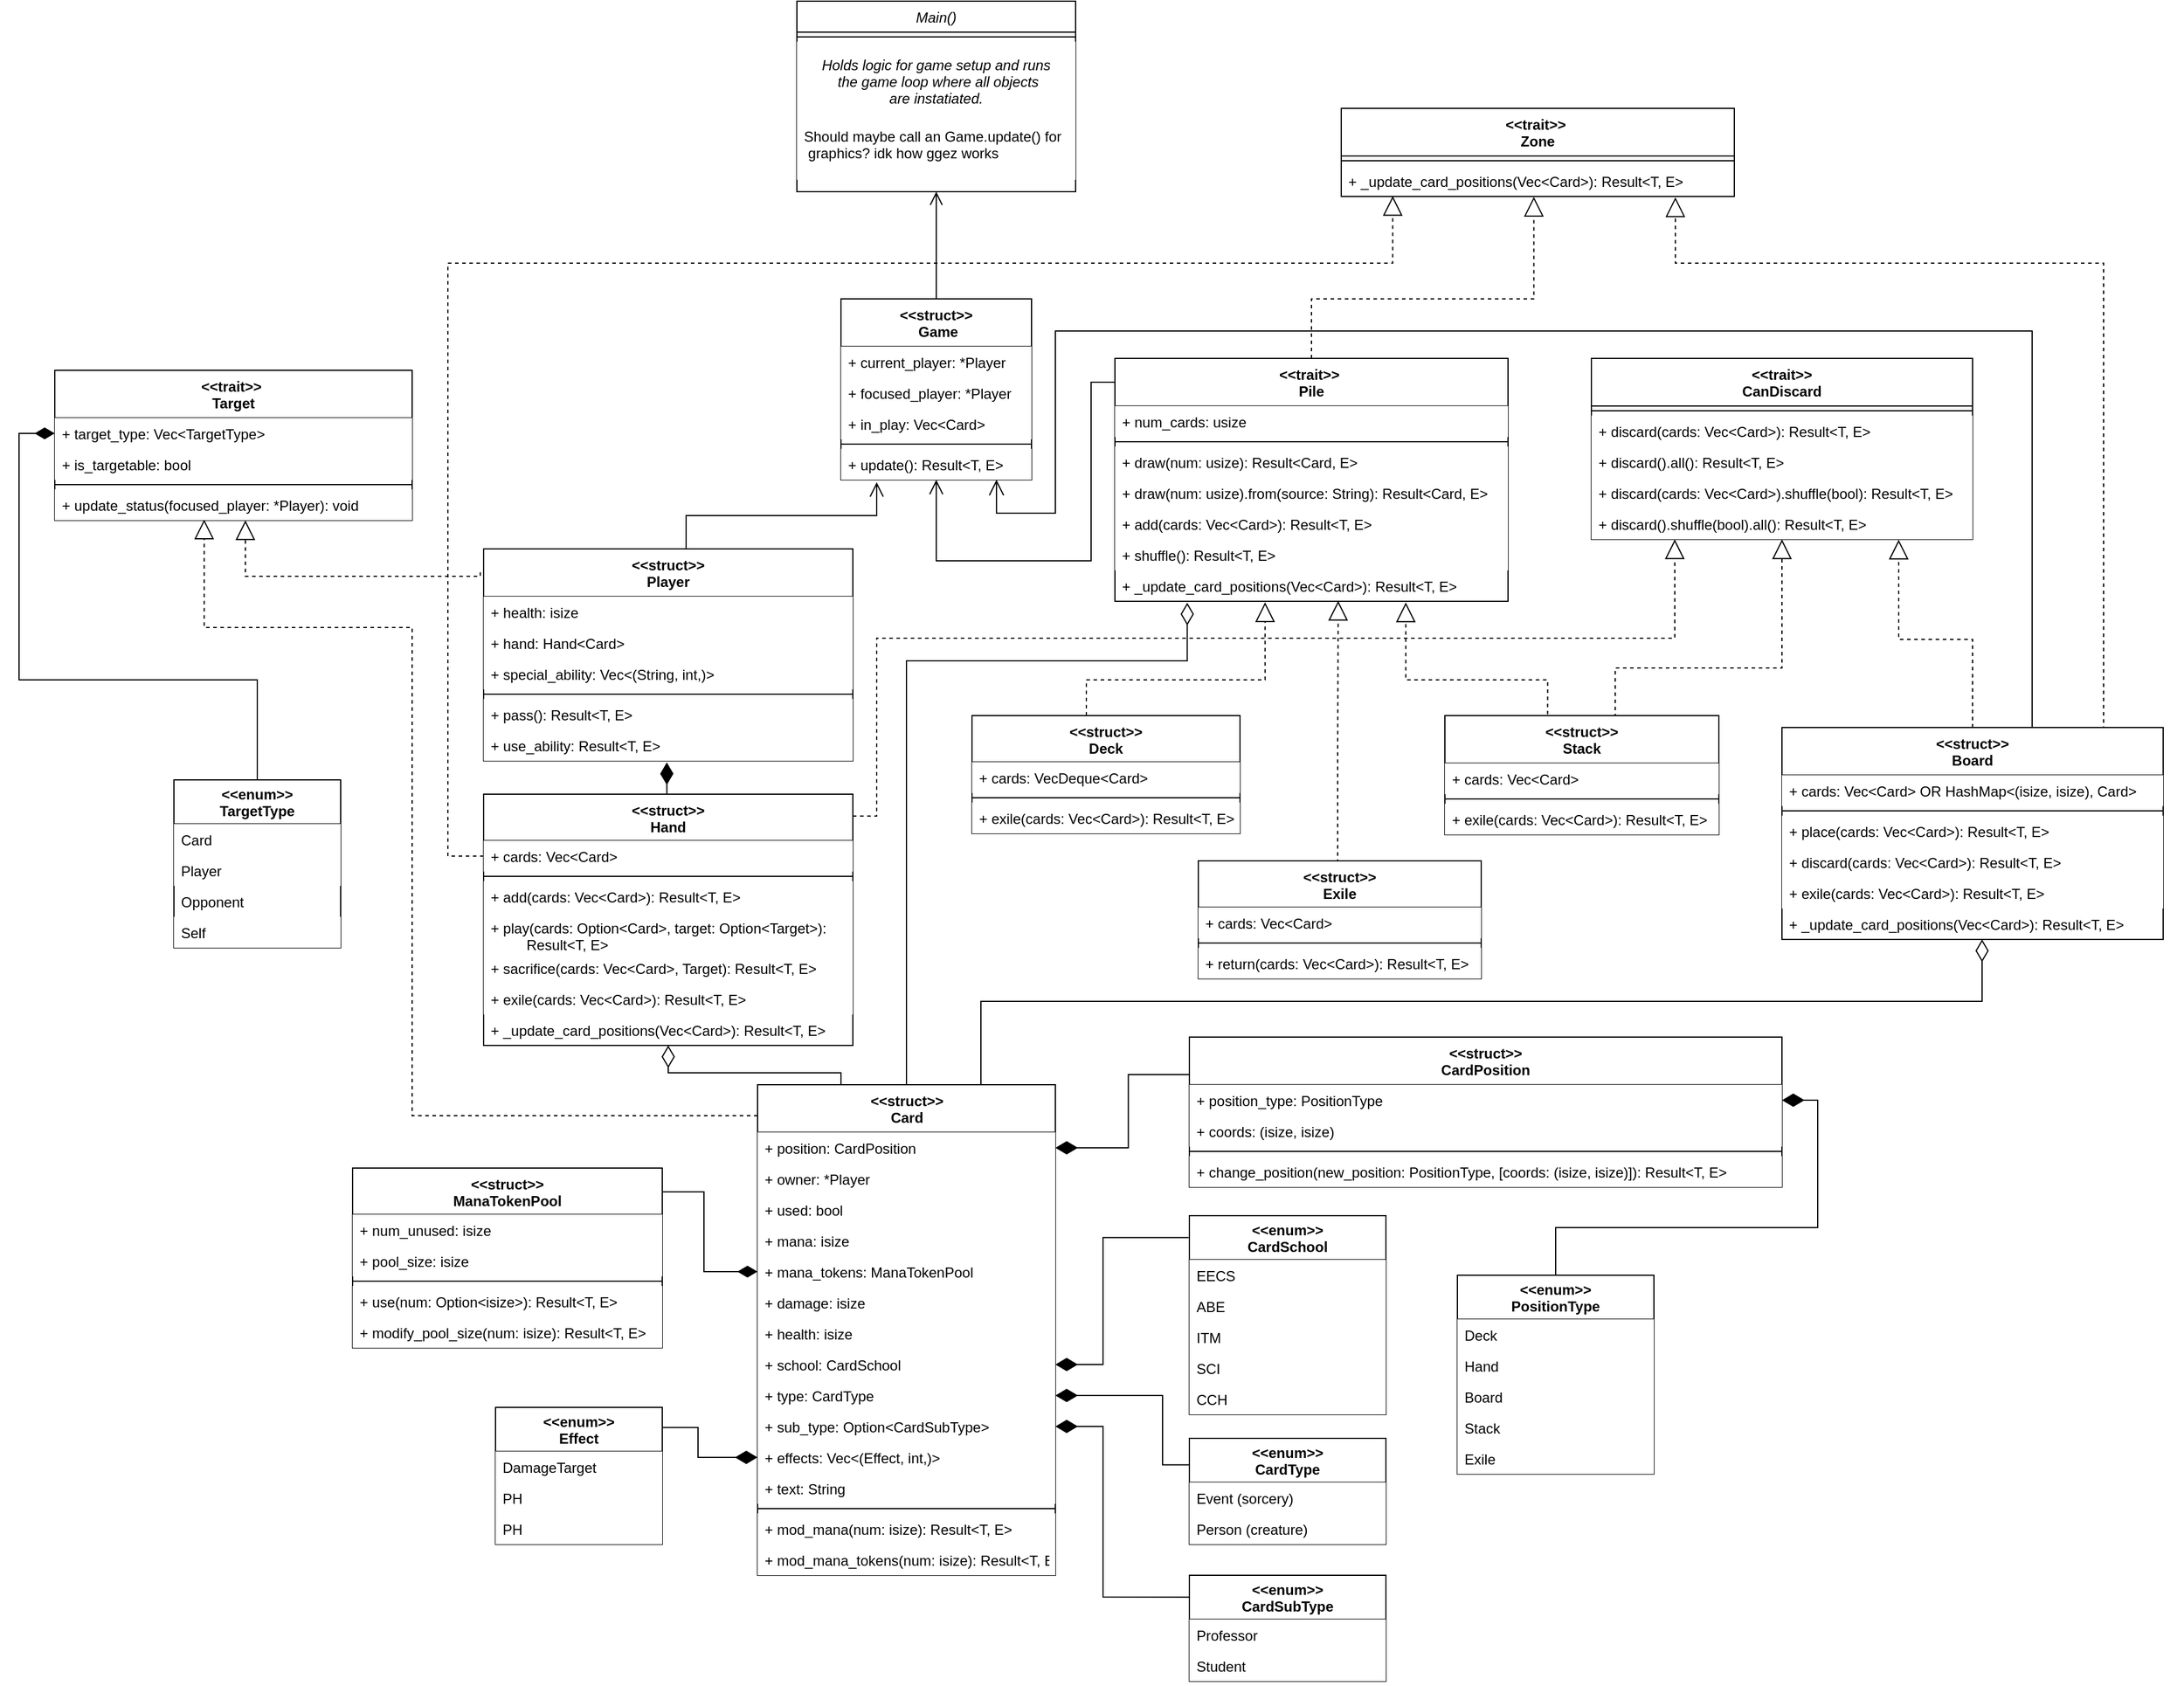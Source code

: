 <mxfile version="14.6.6" type="google" pages="2"><diagram id="C5RBs43oDa-KdzZeNtuy" name="class structure"><mxGraphModel dx="4702" dy="3317" grid="1" gridSize="10" guides="1" tooltips="1" connect="1" arrows="1" fold="1" page="1" pageScale="1" pageWidth="827" pageHeight="1169" math="0" shadow="0"><root><mxCell id="WIyWlLk6GJQsqaUBKTNV-0"/><mxCell id="WIyWlLk6GJQsqaUBKTNV-1" parent="WIyWlLk6GJQsqaUBKTNV-0"/><object label="Main()&#10;" id="zkfFHV4jXpPFQw0GAbJ--0"><mxCell style="swimlane;fontStyle=2;align=center;verticalAlign=top;childLayout=stackLayout;horizontal=1;startSize=26;horizontalStack=0;resizeParent=1;resizeLast=0;collapsible=1;marginBottom=0;rounded=0;shadow=0;strokeWidth=1;fillColor=#FFFFFF;" parent="WIyWlLk6GJQsqaUBKTNV-1" vertex="1"><mxGeometry x="283" y="-100" width="234" height="160" as="geometry"><mxRectangle x="200" y="120" width="160" height="26" as="alternateBounds"/></mxGeometry></mxCell></object><mxCell id="zkfFHV4jXpPFQw0GAbJ--4" value="" style="line;html=1;strokeWidth=1;align=left;verticalAlign=middle;spacingTop=-1;spacingLeft=3;spacingRight=3;rotatable=0;labelPosition=right;points=[];portConstraint=eastwest;" parent="zkfFHV4jXpPFQw0GAbJ--0" vertex="1"><mxGeometry y="26" width="234" height="8" as="geometry"/></mxCell><mxCell id="cTYXusRoxLPUdr_l_t13-55" value="Holds logic for game setup and runs&#10; the game loop where all objects &#10;are instatiated." style="text;align=center;fontStyle=2;verticalAlign=middle;spacingLeft=3;spacingRight=3;strokeColor=none;rotatable=0;points=[[0,0.5],[1,0.5]];portConstraint=eastwest;fontColor=#000000;fillColor=#ffffff;" parent="zkfFHV4jXpPFQw0GAbJ--0" vertex="1"><mxGeometry y="34" width="234" height="66" as="geometry"/></mxCell><mxCell id="PKCJwZzaMD0OutxNGquh-0" value="Should maybe call an Game.update() for&#10; graphics? idk how ggez works" style="text;strokeColor=none;align=left;verticalAlign=top;spacingLeft=4;spacingRight=4;overflow=hidden;rotatable=0;points=[[0,0.5],[1,0.5]];portConstraint=eastwest;fillColor=#ffffff;" parent="zkfFHV4jXpPFQw0GAbJ--0" vertex="1"><mxGeometry y="100" width="234" height="50" as="geometry"/></mxCell><mxCell id="zkfFHV4jXpPFQw0GAbJ--12" value="" style="endArrow=open;endSize=10;endFill=0;shadow=0;strokeWidth=1;rounded=0;edgeStyle=elbowEdgeStyle;elbow=vertical;" parent="WIyWlLk6GJQsqaUBKTNV-1" edge="1"><mxGeometry width="160" relative="1" as="geometry"><mxPoint x="190" y="360.0" as="sourcePoint"/><mxPoint x="350" y="304" as="targetPoint"/></mxGeometry></mxCell><mxCell id="cTYXusRoxLPUdr_l_t13-10" style="edgeStyle=orthogonalEdgeStyle;rounded=0;orthogonalLoop=1;jettySize=auto;html=1;exitX=0.5;exitY=0;exitDx=0;exitDy=0;endArrow=diamondThin;endFill=0;strokeWidth=1;endSize=16;entryX=0.184;entryY=1.047;entryDx=0;entryDy=0;entryPerimeter=0;" parent="WIyWlLk6GJQsqaUBKTNV-1" source="JC5i-3b7si2tGP7apLzS-14" target="ZVVTlzYnTmF4wRggwbcZ-30" edge="1"><mxGeometry relative="1" as="geometry"><mxPoint x="530" y="219" as="targetPoint"/><Array as="points"><mxPoint x="375" y="454"/><mxPoint x="611" y="454"/></Array></mxGeometry></mxCell><mxCell id="cTYXusRoxLPUdr_l_t13-57" style="edgeStyle=orthogonalEdgeStyle;rounded=0;orthogonalLoop=1;jettySize=auto;html=1;fontColor=#000000;endArrow=diamondThin;endFill=0;endSize=16;strokeWidth=1;startSize=5;fontSize=10;" parent="WIyWlLk6GJQsqaUBKTNV-1" source="JC5i-3b7si2tGP7apLzS-14" target="ZVVTlzYnTmF4wRggwbcZ-57" edge="1"><mxGeometry relative="1" as="geometry"><Array as="points"><mxPoint x="320" y="800"/><mxPoint x="175" y="800"/></Array><mxPoint x="177" y="790" as="targetPoint"/></mxGeometry></mxCell><mxCell id="ZVVTlzYnTmF4wRggwbcZ-52" style="edgeStyle=orthogonalEdgeStyle;rounded=0;orthogonalLoop=1;jettySize=auto;html=1;exitX=0.75;exitY=0;exitDx=0;exitDy=0;entryX=0.522;entryY=1;entryDx=0;entryDy=0;entryPerimeter=0;endArrow=diamondThin;endFill=0;endSize=16;strokeWidth=1;" parent="WIyWlLk6GJQsqaUBKTNV-1" source="JC5i-3b7si2tGP7apLzS-14" target="ZVVTlzYnTmF4wRggwbcZ-56" edge="1"><mxGeometry relative="1" as="geometry"><Array as="points"><mxPoint x="438" y="740"/><mxPoint x="1278" y="740"/></Array></mxGeometry></mxCell><mxCell id="JC5i-3b7si2tGP7apLzS-14" value="&amp;lt;&amp;lt;struct&amp;gt;&amp;gt;&lt;br style=&quot;padding: 0px ; margin: 0px&quot;&gt;Card" style="swimlane;fontStyle=1;align=center;verticalAlign=top;childLayout=stackLayout;horizontal=1;startSize=40;horizontalStack=0;resizeParent=1;resizeParentMax=0;resizeLast=0;collapsible=1;marginBottom=0;html=1;" parent="WIyWlLk6GJQsqaUBKTNV-1" vertex="1"><mxGeometry x="250" y="810" width="250" height="412" as="geometry"/></mxCell><mxCell id="dyjfZB1YLRtSH7XMlcsP-2" value="+ position: CardPosition" style="text;strokeColor=none;align=left;verticalAlign=top;spacingLeft=4;spacingRight=4;overflow=hidden;rotatable=0;points=[[0,0.5],[1,0.5]];portConstraint=eastwest;labelBackgroundColor=#FFFFFF;fontSize=12;fillColor=#ffffff;" parent="JC5i-3b7si2tGP7apLzS-14" vertex="1"><mxGeometry y="40" width="250" height="26" as="geometry"/></mxCell><mxCell id="ZVVTlzYnTmF4wRggwbcZ-11" value="+ owner: *Player" style="text;strokeColor=none;align=left;verticalAlign=top;spacingLeft=4;spacingRight=4;overflow=hidden;rotatable=0;points=[[0,0.5],[1,0.5]];portConstraint=eastwest;labelBackgroundColor=#FFFFFF;fontSize=12;fillColor=#ffffff;" parent="JC5i-3b7si2tGP7apLzS-14" vertex="1"><mxGeometry y="66" width="250" height="26" as="geometry"/></mxCell><mxCell id="JC5i-3b7si2tGP7apLzS-15" value="+ used: bool" style="text;strokeColor=none;align=left;verticalAlign=top;spacingLeft=4;spacingRight=4;overflow=hidden;rotatable=0;points=[[0,0.5],[1,0.5]];portConstraint=eastwest;fillColor=#ffffff;" parent="JC5i-3b7si2tGP7apLzS-14" vertex="1"><mxGeometry y="92" width="250" height="26" as="geometry"/></mxCell><mxCell id="oGpmJ-s2CEDE4G8gAU63-8" value="+ mana: isize" style="text;strokeColor=none;align=left;verticalAlign=top;spacingLeft=4;spacingRight=4;overflow=hidden;rotatable=0;points=[[0,0.5],[1,0.5]];portConstraint=eastwest;fillColor=#ffffff;" parent="JC5i-3b7si2tGP7apLzS-14" vertex="1"><mxGeometry y="118" width="250" height="26" as="geometry"/></mxCell><mxCell id="YhkT6RQXIxcQIwL0xFg5-52" value="+ mana_tokens: ManaTokenPool" style="text;strokeColor=none;align=left;verticalAlign=top;spacingLeft=4;spacingRight=4;overflow=hidden;rotatable=0;points=[[0,0.5],[1,0.5]];portConstraint=eastwest;fontSize=12;fontColor=#000000;fillColor=#ffffff;" parent="JC5i-3b7si2tGP7apLzS-14" vertex="1"><mxGeometry y="144" width="250" height="26" as="geometry"/></mxCell><mxCell id="cTYXusRoxLPUdr_l_t13-43" value="+ damage: isize" style="text;strokeColor=none;align=left;verticalAlign=top;spacingLeft=4;spacingRight=4;overflow=hidden;rotatable=0;points=[[0,0.5],[1,0.5]];portConstraint=eastwest;fontColor=#000000;fillColor=#ffffff;" parent="JC5i-3b7si2tGP7apLzS-14" vertex="1"><mxGeometry y="170" width="250" height="26" as="geometry"/></mxCell><mxCell id="cTYXusRoxLPUdr_l_t13-42" value="+ health: isize" style="text;strokeColor=none;align=left;verticalAlign=top;spacingLeft=4;spacingRight=4;overflow=hidden;rotatable=0;points=[[0,0.5],[1,0.5]];portConstraint=eastwest;fontColor=#000000;fillColor=#ffffff;" parent="JC5i-3b7si2tGP7apLzS-14" vertex="1"><mxGeometry y="196" width="250" height="26" as="geometry"/></mxCell><mxCell id="JC5i-3b7si2tGP7apLzS-20" value="+ school: CardSchool" style="text;strokeColor=none;align=left;verticalAlign=top;spacingLeft=4;spacingRight=4;overflow=hidden;rotatable=0;points=[[0,0.5],[1,0.5]];portConstraint=eastwest;html=1;fillColor=#ffffff;" parent="JC5i-3b7si2tGP7apLzS-14" vertex="1"><mxGeometry y="222" width="250" height="26" as="geometry"/></mxCell><mxCell id="cTYXusRoxLPUdr_l_t13-11" value="+ type: CardType" style="text;strokeColor=none;align=left;verticalAlign=top;spacingLeft=4;spacingRight=4;overflow=hidden;rotatable=0;points=[[0,0.5],[1,0.5]];portConstraint=eastwest;fontStyle=0;fillColor=#ffffff;" parent="JC5i-3b7si2tGP7apLzS-14" vertex="1"><mxGeometry y="248" width="250" height="26" as="geometry"/></mxCell><mxCell id="cTYXusRoxLPUdr_l_t13-41" value="+ sub_type: Option&lt;CardSubType&gt;" style="text;strokeColor=none;align=left;verticalAlign=top;spacingLeft=4;spacingRight=4;overflow=hidden;rotatable=0;points=[[0,0.5],[1,0.5]];portConstraint=eastwest;fontColor=#000000;fillColor=#ffffff;" parent="JC5i-3b7si2tGP7apLzS-14" vertex="1"><mxGeometry y="274" width="250" height="26" as="geometry"/></mxCell><mxCell id="cTYXusRoxLPUdr_l_t13-34" value="+ effects: Vec&lt;(Effect, int,)&gt;" style="text;strokeColor=none;align=left;verticalAlign=top;spacingLeft=4;spacingRight=4;overflow=hidden;rotatable=0;points=[[0,0.5],[1,0.5]];portConstraint=eastwest;fontColor=#000000;fillColor=#ffffff;" parent="JC5i-3b7si2tGP7apLzS-14" vertex="1"><mxGeometry y="300" width="250" height="26" as="geometry"/></mxCell><mxCell id="cTYXusRoxLPUdr_l_t13-33" value="+ text: String" style="text;strokeColor=none;align=left;verticalAlign=top;spacingLeft=4;spacingRight=4;overflow=hidden;rotatable=0;points=[[0,0.5],[1,0.5]];portConstraint=eastwest;fontColor=#000000;fillColor=#ffffff;" parent="JC5i-3b7si2tGP7apLzS-14" vertex="1"><mxGeometry y="326" width="250" height="26" as="geometry"/></mxCell><mxCell id="JC5i-3b7si2tGP7apLzS-16" value="" style="line;strokeWidth=1;fillColor=none;align=left;verticalAlign=middle;spacingTop=-1;spacingLeft=3;spacingRight=3;rotatable=0;labelPosition=right;points=[];portConstraint=eastwest;" parent="JC5i-3b7si2tGP7apLzS-14" vertex="1"><mxGeometry y="352" width="250" height="8" as="geometry"/></mxCell><mxCell id="YhkT6RQXIxcQIwL0xFg5-53" value="+ mod_mana(num: isize): Result&lt;T, E&gt;" style="text;strokeColor=none;align=left;verticalAlign=top;spacingLeft=4;spacingRight=4;overflow=hidden;rotatable=0;points=[[0,0.5],[1,0.5]];portConstraint=eastwest;fontSize=12;fontColor=#000000;fillColor=#ffffff;" parent="JC5i-3b7si2tGP7apLzS-14" vertex="1"><mxGeometry y="360" width="250" height="26" as="geometry"/></mxCell><mxCell id="YhkT6RQXIxcQIwL0xFg5-55" value="+ mod_mana_tokens(num: isize): Result&lt;T, E&gt;" style="text;strokeColor=none;align=left;verticalAlign=top;spacingLeft=4;spacingRight=4;overflow=hidden;rotatable=0;points=[[0,0.5],[1,0.5]];portConstraint=eastwest;fontSize=12;fontColor=#000000;fillColor=#ffffff;" parent="JC5i-3b7si2tGP7apLzS-14" vertex="1"><mxGeometry y="386" width="250" height="26" as="geometry"/></mxCell><mxCell id="JC5i-3b7si2tGP7apLzS-23" style="edgeStyle=orthogonalEdgeStyle;rounded=0;orthogonalLoop=1;jettySize=auto;html=1;entryX=1;entryY=0.5;entryDx=0;entryDy=0;endArrow=diamondThin;endFill=1;endSize=16;strokeWidth=1;exitX=-0.004;exitY=0.11;exitDx=0;exitDy=0;exitPerimeter=0;" parent="WIyWlLk6GJQsqaUBKTNV-1" source="YhkT6RQXIxcQIwL0xFg5-70" target="JC5i-3b7si2tGP7apLzS-20" edge="1"><mxGeometry relative="1" as="geometry"><Array as="points"><mxPoint x="540" y="938"/><mxPoint x="540" y="1045"/></Array><mxPoint x="616.12" y="828.24" as="sourcePoint"/></mxGeometry></mxCell><mxCell id="cTYXusRoxLPUdr_l_t13-12" style="edgeStyle=orthogonalEdgeStyle;rounded=0;orthogonalLoop=1;jettySize=auto;html=1;entryX=1;entryY=0.5;entryDx=0;entryDy=0;fontColor=#000000;endArrow=diamondThin;endFill=1;strokeWidth=1;endSize=16;exitX=0;exitY=0.25;exitDx=0;exitDy=0;" parent="WIyWlLk6GJQsqaUBKTNV-1" source="YhkT6RQXIxcQIwL0xFg5-67" target="cTYXusRoxLPUdr_l_t13-11" edge="1"><mxGeometry relative="1" as="geometry"><Array as="points"><mxPoint x="590" y="1129"/><mxPoint x="590" y="1071"/></Array><mxPoint x="590" y="1010" as="sourcePoint"/></mxGeometry></mxCell><mxCell id="cTYXusRoxLPUdr_l_t13-18" value="&lt;&lt;struct&gt;&gt;&#10;Player" style="swimlane;fontStyle=1;align=center;verticalAlign=top;childLayout=stackLayout;horizontal=1;startSize=40;horizontalStack=0;resizeParent=1;resizeParentMax=0;resizeLast=0;collapsible=1;marginBottom=0;fontColor=#000000;" parent="WIyWlLk6GJQsqaUBKTNV-1" vertex="1"><mxGeometry x="20" y="360" width="310" height="178" as="geometry"/></mxCell><mxCell id="cTYXusRoxLPUdr_l_t13-19" value="+ health: isize" style="text;strokeColor=none;align=left;verticalAlign=top;spacingLeft=4;spacingRight=4;overflow=hidden;rotatable=0;points=[[0,0.5],[1,0.5]];portConstraint=eastwest;fillColor=#ffffff;" parent="cTYXusRoxLPUdr_l_t13-18" vertex="1"><mxGeometry y="40" width="310" height="26" as="geometry"/></mxCell><mxCell id="cTYXusRoxLPUdr_l_t13-22" value="+ hand: Hand&lt;Card&gt;" style="text;strokeColor=none;align=left;verticalAlign=top;spacingLeft=4;spacingRight=4;overflow=hidden;rotatable=0;points=[[0,0.5],[1,0.5]];portConstraint=eastwest;fontColor=#000000;fillColor=#ffffff;" parent="cTYXusRoxLPUdr_l_t13-18" vertex="1"><mxGeometry y="66" width="310" height="26" as="geometry"/></mxCell><mxCell id="8dunweLahzuz3M_PToIQ-0" value="+ special_ability: Vec&lt;(String, int,)&gt;" style="text;align=left;verticalAlign=top;spacingLeft=4;spacingRight=4;overflow=hidden;rotatable=0;points=[[0,0.5],[1,0.5]];portConstraint=eastwest;fillColor=#ffffff;" parent="cTYXusRoxLPUdr_l_t13-18" vertex="1"><mxGeometry y="92" width="310" height="26" as="geometry"/></mxCell><mxCell id="cTYXusRoxLPUdr_l_t13-20" value="" style="line;strokeWidth=1;fillColor=none;align=left;verticalAlign=middle;spacingTop=-1;spacingLeft=3;spacingRight=3;rotatable=0;labelPosition=right;points=[];portConstraint=eastwest;" parent="cTYXusRoxLPUdr_l_t13-18" vertex="1"><mxGeometry y="118" width="310" height="8" as="geometry"/></mxCell><mxCell id="oGpmJ-s2CEDE4G8gAU63-5" value="+ pass(): Result&lt;T, E&gt;" style="text;strokeColor=none;align=left;verticalAlign=top;spacingLeft=4;spacingRight=4;overflow=hidden;rotatable=0;points=[[0,0.5],[1,0.5]];portConstraint=eastwest;fillColor=#ffffff;" parent="cTYXusRoxLPUdr_l_t13-18" vertex="1"><mxGeometry y="126" width="310" height="26" as="geometry"/></mxCell><mxCell id="p-rLzh3w38ALHMoCfoeC-0" value="+ use_ability: Result&lt;T, E&gt;" style="text;strokeColor=none;align=left;verticalAlign=top;spacingLeft=4;spacingRight=4;overflow=hidden;rotatable=0;points=[[0,0.5],[1,0.5]];portConstraint=eastwest;fillColor=#ffffff;" parent="cTYXusRoxLPUdr_l_t13-18" vertex="1"><mxGeometry y="152" width="310" height="26" as="geometry"/></mxCell><mxCell id="YhkT6RQXIxcQIwL0xFg5-25" style="edgeStyle=orthogonalEdgeStyle;rounded=0;orthogonalLoop=1;jettySize=auto;html=1;entryX=0.5;entryY=1;entryDx=0;entryDy=0;fontSize=11;endArrow=open;endFill=0;endSize=10;strokeWidth=1;" parent="WIyWlLk6GJQsqaUBKTNV-1" source="cTYXusRoxLPUdr_l_t13-23" target="cTYXusRoxLPUdr_l_t13-51" edge="1"><mxGeometry relative="1" as="geometry"><Array as="points"><mxPoint x="530" y="220"/><mxPoint x="530" y="370"/><mxPoint x="400" y="370"/></Array></mxGeometry></mxCell><mxCell id="5CAdL_A-St28fP4S5nrf-8" style="edgeStyle=orthogonalEdgeStyle;rounded=0;orthogonalLoop=1;jettySize=auto;html=1;exitX=0.5;exitY=0;exitDx=0;exitDy=0;entryX=0.49;entryY=1.013;entryDx=0;entryDy=0;entryPerimeter=0;fontSize=12;dashed=1;endSize=14;endArrow=block;endFill=0;" edge="1" parent="WIyWlLk6GJQsqaUBKTNV-1" source="cTYXusRoxLPUdr_l_t13-23" target="5CAdL_A-St28fP4S5nrf-7"><mxGeometry relative="1" as="geometry"><Array as="points"><mxPoint x="715" y="150"/><mxPoint x="902" y="150"/></Array></mxGeometry></mxCell><mxCell id="cTYXusRoxLPUdr_l_t13-23" value="&lt;&lt;trait&gt;&gt;  &#10;Pile" style="swimlane;fontStyle=1;align=center;verticalAlign=top;childLayout=stackLayout;horizontal=1;startSize=40;horizontalStack=0;resizeParent=1;resizeParentMax=0;resizeLast=0;collapsible=1;marginBottom=0;fontColor=#000000;" parent="WIyWlLk6GJQsqaUBKTNV-1" vertex="1"><mxGeometry x="550" y="200" width="330" height="204" as="geometry"/></mxCell><mxCell id="cTYXusRoxLPUdr_l_t13-24" value="+ num_cards: usize" style="text;strokeColor=none;align=left;verticalAlign=top;spacingLeft=4;spacingRight=4;overflow=hidden;rotatable=0;points=[[0,0.5],[1,0.5]];portConstraint=eastwest;fillColor=#ffffff;" parent="cTYXusRoxLPUdr_l_t13-23" vertex="1"><mxGeometry y="40" width="330" height="26" as="geometry"/></mxCell><mxCell id="cTYXusRoxLPUdr_l_t13-25" value="" style="line;strokeWidth=1;fillColor=none;align=left;verticalAlign=middle;spacingTop=-1;spacingLeft=3;spacingRight=3;rotatable=0;labelPosition=right;points=[];portConstraint=eastwest;" parent="cTYXusRoxLPUdr_l_t13-23" vertex="1"><mxGeometry y="66" width="330" height="8" as="geometry"/></mxCell><mxCell id="cTYXusRoxLPUdr_l_t13-26" value="+ draw(num: usize): Result&lt;Card, E&gt;" style="text;strokeColor=none;align=left;verticalAlign=top;spacingLeft=4;spacingRight=4;overflow=hidden;rotatable=0;points=[[0,0.5],[1,0.5]];portConstraint=eastwest;fillColor=#ffffff;" parent="cTYXusRoxLPUdr_l_t13-23" vertex="1"><mxGeometry y="74" width="330" height="26" as="geometry"/></mxCell><mxCell id="YhkT6RQXIxcQIwL0xFg5-8" value="+ draw(num: usize).from(source: String): Result&lt;Card, E&gt;" style="text;strokeColor=none;align=left;verticalAlign=top;spacingLeft=4;spacingRight=4;overflow=hidden;rotatable=0;points=[[0,0.5],[1,0.5]];portConstraint=eastwest;fillColor=#ffffff;" parent="cTYXusRoxLPUdr_l_t13-23" vertex="1"><mxGeometry y="100" width="330" height="26" as="geometry"/></mxCell><mxCell id="JC5i-3b7si2tGP7apLzS-33" value="+ add(cards: Vec&amp;lt;Card&amp;gt;): Result&amp;lt;T, E&amp;gt;" style="text;strokeColor=none;align=left;verticalAlign=top;spacingLeft=4;spacingRight=4;overflow=hidden;rotatable=0;points=[[0,0.5],[1,0.5]];portConstraint=eastwest;html=1;fillColor=#ffffff;" parent="cTYXusRoxLPUdr_l_t13-23" vertex="1"><mxGeometry y="126" width="330" height="26" as="geometry"/></mxCell><mxCell id="cTYXusRoxLPUdr_l_t13-32" value="+ shuffle(): Result&lt;T, E&gt;" style="text;strokeColor=none;align=left;verticalAlign=top;spacingLeft=4;spacingRight=4;overflow=hidden;rotatable=0;points=[[0,0.5],[1,0.5]];portConstraint=eastwest;fontColor=#000000;fillColor=#ffffff;" parent="cTYXusRoxLPUdr_l_t13-23" vertex="1"><mxGeometry y="152" width="330" height="26" as="geometry"/></mxCell><mxCell id="ZVVTlzYnTmF4wRggwbcZ-30" value="+ _update_card_positions(Vec&lt;Card&gt;): Result&lt;T, E&gt;" style="text;strokeColor=none;fillColor=none;align=left;verticalAlign=top;spacingLeft=4;spacingRight=4;overflow=hidden;rotatable=0;points=[[0,0.5],[1,0.5]];portConstraint=eastwest;" parent="cTYXusRoxLPUdr_l_t13-23" vertex="1"><mxGeometry y="178" width="330" height="26" as="geometry"/></mxCell><mxCell id="cTYXusRoxLPUdr_l_t13-46" style="edgeStyle=orthogonalEdgeStyle;rounded=0;orthogonalLoop=1;jettySize=auto;html=1;exitX=0.002;exitY=0.206;exitDx=0;exitDy=0;fontColor=#000000;endArrow=diamondThin;endFill=1;endSize=16;strokeWidth=1;exitPerimeter=0;entryX=1;entryY=0.5;entryDx=0;entryDy=0;" parent="WIyWlLk6GJQsqaUBKTNV-1" source="YhkT6RQXIxcQIwL0xFg5-63" target="cTYXusRoxLPUdr_l_t13-41" edge="1"><mxGeometry relative="1" as="geometry"><mxPoint x="615.64" y="1107.914" as="sourcePoint"/><mxPoint x="520" y="1076" as="targetPoint"/><Array as="points"><mxPoint x="540" y="1240"/><mxPoint x="540" y="1097"/></Array></mxGeometry></mxCell><mxCell id="cTYXusRoxLPUdr_l_t13-56" style="edgeStyle=orthogonalEdgeStyle;rounded=0;orthogonalLoop=1;jettySize=auto;html=1;fontColor=#000000;endArrow=open;endFill=0;endSize=9;strokeWidth=1;" parent="WIyWlLk6GJQsqaUBKTNV-1" source="cTYXusRoxLPUdr_l_t13-51" target="zkfFHV4jXpPFQw0GAbJ--0" edge="1"><mxGeometry relative="1" as="geometry"><mxPoint x="252" y="40" as="targetPoint"/><Array as="points"><mxPoint x="400" y="40"/></Array></mxGeometry></mxCell><mxCell id="cTYXusRoxLPUdr_l_t13-51" value="&lt;&lt;struct&gt;&gt;&#10; Game" style="swimlane;fontStyle=1;align=center;verticalAlign=top;childLayout=stackLayout;horizontal=1;startSize=40;horizontalStack=0;resizeParent=1;resizeParentMax=0;resizeLast=0;collapsible=1;marginBottom=0;fontColor=#000000;" parent="WIyWlLk6GJQsqaUBKTNV-1" vertex="1"><mxGeometry x="320" y="150" width="160" height="152" as="geometry"/></mxCell><mxCell id="cTYXusRoxLPUdr_l_t13-52" value="+ current_player: *Player" style="text;strokeColor=none;align=left;verticalAlign=top;spacingLeft=4;spacingRight=4;overflow=hidden;rotatable=0;points=[[0,0.5],[1,0.5]];portConstraint=eastwest;fillColor=#ffffff;" parent="cTYXusRoxLPUdr_l_t13-51" vertex="1"><mxGeometry y="40" width="160" height="26" as="geometry"/></mxCell><mxCell id="YhkT6RQXIxcQIwL0xFg5-62" value="+ focused_player: *Player" style="text;strokeColor=none;align=left;verticalAlign=top;spacingLeft=4;spacingRight=4;overflow=hidden;rotatable=0;points=[[0,0.5],[1,0.5]];portConstraint=eastwest;fontSize=12;fontColor=#000000;fillColor=#ffffff;" parent="cTYXusRoxLPUdr_l_t13-51" vertex="1"><mxGeometry y="66" width="160" height="26" as="geometry"/></mxCell><mxCell id="oGpmJ-s2CEDE4G8gAU63-6" value="+ in_play: Vec&lt;Card&gt;" style="text;strokeColor=none;align=left;verticalAlign=top;spacingLeft=4;spacingRight=4;overflow=hidden;rotatable=0;points=[[0,0.5],[1,0.5]];portConstraint=eastwest;fillColor=#ffffff;" parent="cTYXusRoxLPUdr_l_t13-51" vertex="1"><mxGeometry y="92" width="160" height="26" as="geometry"/></mxCell><mxCell id="cTYXusRoxLPUdr_l_t13-53" value="" style="line;strokeWidth=1;fillColor=none;align=left;verticalAlign=middle;spacingTop=-1;spacingLeft=3;spacingRight=3;rotatable=0;labelPosition=right;points=[];portConstraint=eastwest;" parent="cTYXusRoxLPUdr_l_t13-51" vertex="1"><mxGeometry y="118" width="160" height="8" as="geometry"/></mxCell><mxCell id="cTYXusRoxLPUdr_l_t13-54" value="+ update(): Result&lt;T, E&gt;" style="text;strokeColor=none;align=left;verticalAlign=top;spacingLeft=4;spacingRight=4;overflow=hidden;rotatable=0;points=[[0,0.5],[1,0.5]];portConstraint=eastwest;fillColor=#ffffff;" parent="cTYXusRoxLPUdr_l_t13-51" vertex="1"><mxGeometry y="126" width="160" height="26" as="geometry"/></mxCell><mxCell id="KuPcUNrZ7154_9PAjnpp-0" value="&lt;&lt;enum&gt;&gt;&#10;Effect" style="swimlane;fontStyle=1;childLayout=stackLayout;horizontal=1;startSize=37;horizontalStack=0;resizeParent=1;resizeParentMax=0;resizeLast=0;collapsible=1;marginBottom=0;" parent="WIyWlLk6GJQsqaUBKTNV-1" vertex="1"><mxGeometry x="30" y="1081" width="140" height="115" as="geometry"/></mxCell><mxCell id="KuPcUNrZ7154_9PAjnpp-1" value="DamageTarget" style="text;strokeColor=none;align=left;verticalAlign=top;spacingLeft=4;spacingRight=4;overflow=hidden;rotatable=0;points=[[0,0.5],[1,0.5]];portConstraint=eastwest;fillColor=#ffffff;" parent="KuPcUNrZ7154_9PAjnpp-0" vertex="1"><mxGeometry y="37" width="140" height="26" as="geometry"/></mxCell><mxCell id="KuPcUNrZ7154_9PAjnpp-2" value="PH" style="text;strokeColor=none;align=left;verticalAlign=top;spacingLeft=4;spacingRight=4;overflow=hidden;rotatable=0;points=[[0,0.5],[1,0.5]];portConstraint=eastwest;fillColor=#ffffff;" parent="KuPcUNrZ7154_9PAjnpp-0" vertex="1"><mxGeometry y="63" width="140" height="26" as="geometry"/></mxCell><mxCell id="KuPcUNrZ7154_9PAjnpp-3" value="PH" style="text;strokeColor=none;align=left;verticalAlign=top;spacingLeft=4;spacingRight=4;overflow=hidden;rotatable=0;points=[[0,0.5],[1,0.5]];portConstraint=eastwest;fillColor=#ffffff;" parent="KuPcUNrZ7154_9PAjnpp-0" vertex="1"><mxGeometry y="89" width="140" height="26" as="geometry"/></mxCell><mxCell id="KuPcUNrZ7154_9PAjnpp-4" style="edgeStyle=orthogonalEdgeStyle;rounded=0;orthogonalLoop=1;jettySize=auto;html=1;exitX=0.997;exitY=0.147;exitDx=0;exitDy=0;fontColor=#000000;endArrow=diamondThin;endFill=1;endSize=16;strokeWidth=1;entryX=0;entryY=0.5;entryDx=0;entryDy=0;exitPerimeter=0;" parent="WIyWlLk6GJQsqaUBKTNV-1" source="KuPcUNrZ7154_9PAjnpp-0" target="cTYXusRoxLPUdr_l_t13-34" edge="1"><mxGeometry relative="1" as="geometry"><mxPoint x="240" y="968" as="sourcePoint"/><mxPoint x="110" y="920" as="targetPoint"/><Array as="points"><mxPoint x="200" y="1098"/></Array></mxGeometry></mxCell><mxCell id="YhkT6RQXIxcQIwL0xFg5-10" style="edgeStyle=orthogonalEdgeStyle;rounded=0;orthogonalLoop=1;jettySize=auto;html=1;endArrow=block;endFill=0;endSize=14;strokeWidth=1;dashed=1;exitX=0.375;exitY=-0.01;exitDx=0;exitDy=0;entryX=0.74;entryY=1.038;entryDx=0;entryDy=0;entryPerimeter=0;exitPerimeter=0;" parent="WIyWlLk6GJQsqaUBKTNV-1" source="YhkT6RQXIxcQIwL0xFg5-0" target="ZVVTlzYnTmF4wRggwbcZ-30" edge="1"><mxGeometry relative="1" as="geometry"><Array as="points"><mxPoint x="913" y="470"/><mxPoint x="794" y="470"/></Array><mxPoint x="768" y="420" as="targetPoint"/></mxGeometry></mxCell><mxCell id="ZVVTlzYnTmF4wRggwbcZ-48" style="edgeStyle=orthogonalEdgeStyle;rounded=0;orthogonalLoop=1;jettySize=auto;html=1;exitX=0.75;exitY=0;exitDx=0;exitDy=0;entryX=0.5;entryY=1;entryDx=0;entryDy=0;dashed=1;endArrow=block;endFill=0;strokeWidth=1;endSize=14;" parent="WIyWlLk6GJQsqaUBKTNV-1" source="YhkT6RQXIxcQIwL0xFg5-0" target="ZVVTlzYnTmF4wRggwbcZ-39" edge="1"><mxGeometry relative="1" as="geometry"><Array as="points"><mxPoint x="999" y="510"/><mxPoint x="970" y="510"/><mxPoint x="970" y="460"/><mxPoint x="1110" y="460"/></Array></mxGeometry></mxCell><mxCell id="YhkT6RQXIxcQIwL0xFg5-0" value="&lt;&lt;struct&gt;&gt; &#10;Stack" style="swimlane;fontStyle=1;align=center;verticalAlign=top;childLayout=stackLayout;horizontal=1;startSize=40;horizontalStack=0;resizeParent=1;resizeParentMax=0;resizeLast=0;collapsible=1;marginBottom=0;" parent="WIyWlLk6GJQsqaUBKTNV-1" vertex="1"><mxGeometry x="827" y="500" width="230" height="100" as="geometry"/></mxCell><mxCell id="YhkT6RQXIxcQIwL0xFg5-1" value="+ cards: Vec&lt;Card&gt;" style="text;strokeColor=none;align=left;verticalAlign=top;spacingLeft=4;spacingRight=4;overflow=hidden;rotatable=0;points=[[0,0.5],[1,0.5]];portConstraint=eastwest;fillColor=#ffffff;" parent="YhkT6RQXIxcQIwL0xFg5-0" vertex="1"><mxGeometry y="40" width="230" height="26" as="geometry"/></mxCell><mxCell id="YhkT6RQXIxcQIwL0xFg5-2" value="" style="line;strokeWidth=1;fillColor=none;align=left;verticalAlign=middle;spacingTop=-1;spacingLeft=3;spacingRight=3;rotatable=0;labelPosition=right;points=[];portConstraint=eastwest;" parent="YhkT6RQXIxcQIwL0xFg5-0" vertex="1"><mxGeometry y="66" width="230" height="8" as="geometry"/></mxCell><mxCell id="YhkT6RQXIxcQIwL0xFg5-17" value="+ exile(cards: Vec&lt;Card&gt;): Result&lt;T, E&gt;" style="text;strokeColor=none;align=left;verticalAlign=top;spacingLeft=4;spacingRight=4;overflow=hidden;rotatable=0;points=[[0,0.5],[1,0.5]];portConstraint=eastwest;fillColor=#ffffff;" parent="YhkT6RQXIxcQIwL0xFg5-0" vertex="1"><mxGeometry y="74" width="230" height="26" as="geometry"/></mxCell><mxCell id="YhkT6RQXIxcQIwL0xFg5-11" style="edgeStyle=orthogonalEdgeStyle;rounded=0;orthogonalLoop=1;jettySize=auto;html=1;endArrow=block;endFill=0;endSize=14;strokeWidth=1;dashed=1;entryX=0.382;entryY=1.034;entryDx=0;entryDy=0;entryPerimeter=0;" parent="WIyWlLk6GJQsqaUBKTNV-1" source="YhkT6RQXIxcQIwL0xFg5-4" target="ZVVTlzYnTmF4wRggwbcZ-30" edge="1"><mxGeometry relative="1" as="geometry"><Array as="points"><mxPoint x="526" y="470"/><mxPoint x="676" y="470"/></Array><mxPoint x="690" y="420" as="targetPoint"/></mxGeometry></mxCell><mxCell id="YhkT6RQXIxcQIwL0xFg5-4" value="&lt;&lt;struct&gt;&gt;&#10;Deck" style="swimlane;fontStyle=1;align=center;verticalAlign=top;childLayout=stackLayout;horizontal=1;startSize=39;horizontalStack=0;resizeParent=1;resizeParentMax=0;resizeLast=0;collapsible=1;marginBottom=0;" parent="WIyWlLk6GJQsqaUBKTNV-1" vertex="1"><mxGeometry x="430" y="500" width="225" height="99" as="geometry"/></mxCell><mxCell id="YhkT6RQXIxcQIwL0xFg5-5" value="+ cards: VecDeque&lt;Card&gt;" style="text;strokeColor=none;align=left;verticalAlign=top;spacingLeft=4;spacingRight=4;overflow=hidden;rotatable=0;points=[[0,0.5],[1,0.5]];portConstraint=eastwest;fillColor=#ffffff;" parent="YhkT6RQXIxcQIwL0xFg5-4" vertex="1"><mxGeometry y="39" width="225" height="26" as="geometry"/></mxCell><mxCell id="YhkT6RQXIxcQIwL0xFg5-6" value="" style="line;strokeWidth=1;fillColor=none;align=left;verticalAlign=middle;spacingTop=-1;spacingLeft=3;spacingRight=3;rotatable=0;labelPosition=right;points=[];portConstraint=eastwest;" parent="YhkT6RQXIxcQIwL0xFg5-4" vertex="1"><mxGeometry y="65" width="225" height="8" as="geometry"/></mxCell><mxCell id="YhkT6RQXIxcQIwL0xFg5-9" value="+ exile(cards: Vec&lt;Card&gt;): Result&lt;T, E&gt;" style="text;strokeColor=none;align=left;verticalAlign=top;spacingLeft=4;spacingRight=4;overflow=hidden;rotatable=0;points=[[0,0.5],[1,0.5]];portConstraint=eastwest;fillColor=#ffffff;" parent="YhkT6RQXIxcQIwL0xFg5-4" vertex="1"><mxGeometry y="73" width="225" height="26" as="geometry"/></mxCell><mxCell id="YhkT6RQXIxcQIwL0xFg5-16" style="edgeStyle=orthogonalEdgeStyle;rounded=0;orthogonalLoop=1;jettySize=auto;html=1;exitX=0.5;exitY=0;exitDx=0;exitDy=0;dashed=1;endArrow=block;endFill=0;endSize=14;strokeWidth=1;entryX=0.568;entryY=0.987;entryDx=0;entryDy=0;entryPerimeter=0;" parent="WIyWlLk6GJQsqaUBKTNV-1" source="YhkT6RQXIxcQIwL0xFg5-13" target="ZVVTlzYnTmF4wRggwbcZ-30" edge="1"><mxGeometry relative="1" as="geometry"><Array as="points"><mxPoint x="737" y="622"/><mxPoint x="737" y="530"/><mxPoint x="737" y="530"/></Array><mxPoint x="701" y="410" as="targetPoint"/></mxGeometry></mxCell><mxCell id="YhkT6RQXIxcQIwL0xFg5-13" value="&lt;&lt;struct&gt;&gt;&#10;Exile" style="swimlane;fontStyle=1;align=center;verticalAlign=top;childLayout=stackLayout;horizontal=1;startSize=39;horizontalStack=0;resizeParent=1;resizeParentMax=0;resizeLast=0;collapsible=1;marginBottom=0;" parent="WIyWlLk6GJQsqaUBKTNV-1" vertex="1"><mxGeometry x="620" y="622" width="237.5" height="99" as="geometry"/></mxCell><mxCell id="YhkT6RQXIxcQIwL0xFg5-14" value="+ cards: Vec&lt;Card&gt;" style="text;strokeColor=none;align=left;verticalAlign=top;spacingLeft=4;spacingRight=4;overflow=hidden;rotatable=0;points=[[0,0.5],[1,0.5]];portConstraint=eastwest;fillColor=#ffffff;" parent="YhkT6RQXIxcQIwL0xFg5-13" vertex="1"><mxGeometry y="39" width="237.5" height="26" as="geometry"/></mxCell><mxCell id="YhkT6RQXIxcQIwL0xFg5-15" value="" style="line;strokeWidth=1;fillColor=none;align=left;verticalAlign=middle;spacingTop=-1;spacingLeft=3;spacingRight=3;rotatable=0;labelPosition=right;points=[];portConstraint=eastwest;" parent="YhkT6RQXIxcQIwL0xFg5-13" vertex="1"><mxGeometry y="65" width="237.5" height="8" as="geometry"/></mxCell><mxCell id="ZVVTlzYnTmF4wRggwbcZ-55" value="+ return(cards: Vec&lt;Card&gt;): Result&lt;T, E&gt;" style="text;strokeColor=none;align=left;verticalAlign=top;spacingLeft=4;spacingRight=4;overflow=hidden;rotatable=0;points=[[0,0.5],[1,0.5]];portConstraint=eastwest;fillColor=#ffffff;" parent="YhkT6RQXIxcQIwL0xFg5-13" vertex="1"><mxGeometry y="73" width="237.5" height="26" as="geometry"/></mxCell><mxCell id="YhkT6RQXIxcQIwL0xFg5-22" style="edgeStyle=orthogonalEdgeStyle;rounded=0;orthogonalLoop=1;jettySize=auto;html=1;entryX=0.496;entryY=1.051;entryDx=0;entryDy=0;entryPerimeter=0;endArrow=diamondThin;endFill=1;endSize=16;strokeWidth=1;exitX=0.5;exitY=0;exitDx=0;exitDy=0;" parent="WIyWlLk6GJQsqaUBKTNV-1" source="YhkT6RQXIxcQIwL0xFg5-18" target="p-rLzh3w38ALHMoCfoeC-0" edge="1"><mxGeometry relative="1" as="geometry"><mxPoint x="189" y="602" as="sourcePoint"/><Array as="points"><mxPoint x="174" y="609"/><mxPoint x="174" y="573"/></Array></mxGeometry></mxCell><mxCell id="ZVVTlzYnTmF4wRggwbcZ-59" style="edgeStyle=orthogonalEdgeStyle;rounded=0;orthogonalLoop=1;jettySize=auto;html=1;endArrow=block;endFill=0;endSize=14;strokeWidth=1;exitX=1;exitY=0.087;exitDx=0;exitDy=0;exitPerimeter=0;dashed=1;" parent="WIyWlLk6GJQsqaUBKTNV-1" source="YhkT6RQXIxcQIwL0xFg5-18" edge="1"><mxGeometry relative="1" as="geometry"><mxPoint x="1020" y="352" as="targetPoint"/><Array as="points"><mxPoint x="350" y="584"/><mxPoint x="350" y="435"/><mxPoint x="1020" y="435"/></Array></mxGeometry></mxCell><mxCell id="YhkT6RQXIxcQIwL0xFg5-18" value="&lt;&lt;struct&gt;&gt;&#10;Hand" style="swimlane;fontStyle=1;align=center;verticalAlign=top;childLayout=stackLayout;horizontal=1;startSize=39;horizontalStack=0;resizeParent=1;resizeParentMax=0;resizeLast=0;collapsible=1;marginBottom=0;" parent="WIyWlLk6GJQsqaUBKTNV-1" vertex="1"><mxGeometry x="20" y="566" width="310" height="211" as="geometry"/></mxCell><mxCell id="YhkT6RQXIxcQIwL0xFg5-19" value="+ cards: Vec&lt;Card&gt;" style="text;strokeColor=none;align=left;verticalAlign=top;spacingLeft=4;spacingRight=4;overflow=hidden;rotatable=0;points=[[0,0.5],[1,0.5]];portConstraint=eastwest;fillColor=#ffffff;" parent="YhkT6RQXIxcQIwL0xFg5-18" vertex="1"><mxGeometry y="39" width="310" height="26" as="geometry"/></mxCell><mxCell id="YhkT6RQXIxcQIwL0xFg5-20" value="" style="line;strokeWidth=1;fillColor=none;align=left;verticalAlign=middle;spacingTop=-1;spacingLeft=3;spacingRight=3;rotatable=0;labelPosition=right;points=[];portConstraint=eastwest;" parent="YhkT6RQXIxcQIwL0xFg5-18" vertex="1"><mxGeometry y="65" width="310" height="8" as="geometry"/></mxCell><mxCell id="ZVVTlzYnTmF4wRggwbcZ-58" value="+ add(cards: Vec&amp;lt;Card&amp;gt;): Result&amp;lt;T, E&amp;gt;" style="text;strokeColor=none;align=left;verticalAlign=top;spacingLeft=4;spacingRight=4;overflow=hidden;rotatable=0;points=[[0,0.5],[1,0.5]];portConstraint=eastwest;html=1;fillColor=#ffffff;" parent="YhkT6RQXIxcQIwL0xFg5-18" vertex="1"><mxGeometry y="73" width="310" height="26" as="geometry"/></mxCell><mxCell id="cTYXusRoxLPUdr_l_t13-21" value="+ play(cards: Option&lt;Card&gt;, target: Option&lt;Target&gt;): &#10;         Result&lt;T, E&gt;" style="text;strokeColor=none;align=left;verticalAlign=top;spacingLeft=4;spacingRight=4;overflow=hidden;rotatable=0;points=[[0,0.5],[1,0.5]];portConstraint=eastwest;fillColor=#ffffff;" parent="YhkT6RQXIxcQIwL0xFg5-18" vertex="1"><mxGeometry y="99" width="310" height="34" as="geometry"/></mxCell><mxCell id="YhkT6RQXIxcQIwL0xFg5-24" value="+ sacrifice(cards: Vec&lt;Card&gt;, Target): Result&lt;T, E&gt;" style="text;strokeColor=none;align=left;verticalAlign=top;spacingLeft=4;spacingRight=4;overflow=hidden;rotatable=0;points=[[0,0.5],[1,0.5]];portConstraint=eastwest;fontSize=12;fillColor=#ffffff;" parent="YhkT6RQXIxcQIwL0xFg5-18" vertex="1"><mxGeometry y="133" width="310" height="26" as="geometry"/></mxCell><mxCell id="YhkT6RQXIxcQIwL0xFg5-21" value="+ exile(cards: Vec&lt;Card&gt;): Result&lt;T, E&gt;" style="text;strokeColor=none;align=left;verticalAlign=top;spacingLeft=4;spacingRight=4;overflow=hidden;rotatable=0;points=[[0,0.5],[1,0.5]];portConstraint=eastwest;fillColor=#ffffff;" parent="YhkT6RQXIxcQIwL0xFg5-18" vertex="1"><mxGeometry y="159" width="310" height="26" as="geometry"/></mxCell><mxCell id="ZVVTlzYnTmF4wRggwbcZ-57" value="+ _update_card_positions(Vec&lt;Card&gt;): Result&lt;T, E&gt;" style="text;strokeColor=none;fillColor=none;align=left;verticalAlign=top;spacingLeft=4;spacingRight=4;overflow=hidden;rotatable=0;points=[[0,0.5],[1,0.5]];portConstraint=eastwest;" parent="YhkT6RQXIxcQIwL0xFg5-18" vertex="1"><mxGeometry y="185" width="310" height="26" as="geometry"/></mxCell><mxCell id="YhkT6RQXIxcQIwL0xFg5-26" value="&lt;&lt;trait&gt;&gt;  &#10;Target" style="swimlane;fontStyle=1;align=center;verticalAlign=top;childLayout=stackLayout;horizontal=1;startSize=40;horizontalStack=0;resizeParent=1;resizeParentMax=0;resizeLast=0;collapsible=1;marginBottom=0;fontColor=#000000;" parent="WIyWlLk6GJQsqaUBKTNV-1" vertex="1"><mxGeometry x="-340" y="210" width="300" height="126" as="geometry"/></mxCell><mxCell id="YhkT6RQXIxcQIwL0xFg5-27" value="+ target_type: Vec&lt;TargetType&gt;" style="text;strokeColor=none;align=left;verticalAlign=top;spacingLeft=4;spacingRight=4;overflow=hidden;rotatable=0;points=[[0,0.5],[1,0.5]];portConstraint=eastwest;fillColor=#ffffff;" parent="YhkT6RQXIxcQIwL0xFg5-26" vertex="1"><mxGeometry y="40" width="300" height="26" as="geometry"/></mxCell><mxCell id="YhkT6RQXIxcQIwL0xFg5-33" value="+ is_targetable: bool" style="text;strokeColor=none;align=left;verticalAlign=top;spacingLeft=4;spacingRight=4;overflow=hidden;rotatable=0;points=[[0,0.5],[1,0.5]];portConstraint=eastwest;fontSize=12;fillColor=#ffffff;" parent="YhkT6RQXIxcQIwL0xFg5-26" vertex="1"><mxGeometry y="66" width="300" height="26" as="geometry"/></mxCell><mxCell id="YhkT6RQXIxcQIwL0xFg5-28" value="" style="line;strokeWidth=1;fillColor=none;align=left;verticalAlign=middle;spacingTop=-1;spacingLeft=3;spacingRight=3;rotatable=0;labelPosition=right;points=[];portConstraint=eastwest;" parent="YhkT6RQXIxcQIwL0xFg5-26" vertex="1"><mxGeometry y="92" width="300" height="8" as="geometry"/></mxCell><mxCell id="YhkT6RQXIxcQIwL0xFg5-59" value="+ update_status(focused_player: *Player): void" style="text;strokeColor=none;align=left;verticalAlign=top;spacingLeft=4;spacingRight=4;overflow=hidden;rotatable=0;points=[[0,0.5],[1,0.5]];portConstraint=eastwest;fontSize=12;fontColor=#000000;fillColor=#ffffff;" parent="YhkT6RQXIxcQIwL0xFg5-26" vertex="1"><mxGeometry y="100" width="300" height="26" as="geometry"/></mxCell><mxCell id="YhkT6RQXIxcQIwL0xFg5-34" style="edgeStyle=orthogonalEdgeStyle;rounded=0;orthogonalLoop=1;jettySize=auto;html=1;fontSize=11;endArrow=block;endFill=0;endSize=14;strokeWidth=1;dashed=1;exitX=-0.009;exitY=0.11;exitDx=0;exitDy=0;exitPerimeter=0;" parent="WIyWlLk6GJQsqaUBKTNV-1" source="cTYXusRoxLPUdr_l_t13-18" target="YhkT6RQXIxcQIwL0xFg5-59" edge="1"><mxGeometry relative="1" as="geometry"><mxPoint x="-180" y="370" as="targetPoint"/><mxPoint x="-70" y="439" as="sourcePoint"/><Array as="points"><mxPoint x="-180" y="383"/></Array></mxGeometry></mxCell><mxCell id="YhkT6RQXIxcQIwL0xFg5-36" style="edgeStyle=orthogonalEdgeStyle;rounded=0;orthogonalLoop=1;jettySize=auto;html=1;dashed=1;fontSize=11;endArrow=block;endFill=0;endSize=14;strokeWidth=1;entryX=0.418;entryY=0.974;entryDx=0;entryDy=0;entryPerimeter=0;" parent="WIyWlLk6GJQsqaUBKTNV-1" target="YhkT6RQXIxcQIwL0xFg5-59" edge="1"><mxGeometry relative="1" as="geometry"><mxPoint x="250" y="836" as="sourcePoint"/><mxPoint x="-215" y="366" as="targetPoint"/><Array as="points"><mxPoint x="-40" y="836"/><mxPoint x="-40" y="426"/><mxPoint x="-215" y="426"/></Array></mxGeometry></mxCell><mxCell id="YhkT6RQXIxcQIwL0xFg5-41" value="&lt;&lt;enum&gt;&gt;&#10;TargetType" style="swimlane;fontStyle=1;childLayout=stackLayout;horizontal=1;startSize=37;horizontalStack=0;resizeParent=1;resizeParentMax=0;resizeLast=0;collapsible=1;marginBottom=0;" parent="WIyWlLk6GJQsqaUBKTNV-1" vertex="1"><mxGeometry x="-240" y="554" width="140" height="141" as="geometry"/></mxCell><mxCell id="YhkT6RQXIxcQIwL0xFg5-42" value="Card" style="text;strokeColor=none;align=left;verticalAlign=top;spacingLeft=4;spacingRight=4;overflow=hidden;rotatable=0;points=[[0,0.5],[1,0.5]];portConstraint=eastwest;fillColor=#ffffff;" parent="YhkT6RQXIxcQIwL0xFg5-41" vertex="1"><mxGeometry y="37" width="140" height="26" as="geometry"/></mxCell><mxCell id="YhkT6RQXIxcQIwL0xFg5-43" value="Player" style="text;strokeColor=none;align=left;verticalAlign=top;spacingLeft=4;spacingRight=4;overflow=hidden;rotatable=0;points=[[0,0.5],[1,0.5]];portConstraint=eastwest;fillColor=#ffffff;" parent="YhkT6RQXIxcQIwL0xFg5-41" vertex="1"><mxGeometry y="63" width="140" height="26" as="geometry"/></mxCell><mxCell id="YhkT6RQXIxcQIwL0xFg5-44" value="Opponent" style="text;strokeColor=none;fillColor=none;align=left;verticalAlign=top;spacingLeft=4;spacingRight=4;overflow=hidden;rotatable=0;points=[[0,0.5],[1,0.5]];portConstraint=eastwest;" parent="YhkT6RQXIxcQIwL0xFg5-41" vertex="1"><mxGeometry y="89" width="140" height="26" as="geometry"/></mxCell><mxCell id="YhkT6RQXIxcQIwL0xFg5-46" value="Self" style="text;strokeColor=none;align=left;verticalAlign=top;spacingLeft=4;spacingRight=4;overflow=hidden;rotatable=0;points=[[0,0.5],[1,0.5]];portConstraint=eastwest;fontSize=12;fillColor=#ffffff;" parent="YhkT6RQXIxcQIwL0xFg5-41" vertex="1"><mxGeometry y="115" width="140" height="26" as="geometry"/></mxCell><mxCell id="YhkT6RQXIxcQIwL0xFg5-45" style="edgeStyle=orthogonalEdgeStyle;rounded=0;orthogonalLoop=1;jettySize=auto;html=1;entryX=0;entryY=0.5;entryDx=0;entryDy=0;fontSize=11;endArrow=diamondThin;endFill=1;endSize=14;strokeWidth=1;exitX=0.5;exitY=0;exitDx=0;exitDy=0;" parent="WIyWlLk6GJQsqaUBKTNV-1" source="YhkT6RQXIxcQIwL0xFg5-41" target="YhkT6RQXIxcQIwL0xFg5-27" edge="1"><mxGeometry relative="1" as="geometry"><Array as="points"><mxPoint x="-170" y="470"/><mxPoint x="-370" y="470"/><mxPoint x="-370" y="263"/></Array></mxGeometry></mxCell><mxCell id="YhkT6RQXIxcQIwL0xFg5-56" style="edgeStyle=orthogonalEdgeStyle;rounded=0;orthogonalLoop=1;jettySize=auto;html=1;exitX=1;exitY=0.25;exitDx=0;exitDy=0;fontSize=12;fontColor=#000000;endArrow=diamondThin;endFill=1;endSize=14;strokeWidth=1;entryX=0;entryY=0.5;entryDx=0;entryDy=0;" parent="WIyWlLk6GJQsqaUBKTNV-1" source="YhkT6RQXIxcQIwL0xFg5-48" target="YhkT6RQXIxcQIwL0xFg5-52" edge="1"><mxGeometry relative="1" as="geometry"><Array as="points"><mxPoint x="170" y="900"/><mxPoint x="205" y="900"/><mxPoint x="205" y="967"/></Array></mxGeometry></mxCell><mxCell id="YhkT6RQXIxcQIwL0xFg5-48" value="&lt;&lt;struct&gt;&gt;&#10;ManaTokenPool" style="swimlane;fontStyle=1;align=center;verticalAlign=top;childLayout=stackLayout;horizontal=1;startSize=39;horizontalStack=0;resizeParent=1;resizeParentMax=0;resizeLast=0;collapsible=1;marginBottom=0;" parent="WIyWlLk6GJQsqaUBKTNV-1" vertex="1"><mxGeometry x="-90" y="880" width="260" height="151" as="geometry"/></mxCell><mxCell id="YhkT6RQXIxcQIwL0xFg5-49" value="+ num_unused: isize" style="text;strokeColor=none;align=left;verticalAlign=top;spacingLeft=4;spacingRight=4;overflow=hidden;rotatable=0;points=[[0,0.5],[1,0.5]];portConstraint=eastwest;fillColor=#ffffff;" parent="YhkT6RQXIxcQIwL0xFg5-48" vertex="1"><mxGeometry y="39" width="260" height="26" as="geometry"/></mxCell><mxCell id="YhkT6RQXIxcQIwL0xFg5-57" value="+ pool_size: isize" style="text;strokeColor=none;align=left;verticalAlign=top;spacingLeft=4;spacingRight=4;overflow=hidden;rotatable=0;points=[[0,0.5],[1,0.5]];portConstraint=eastwest;fontSize=12;fontColor=#000000;fillColor=#ffffff;" parent="YhkT6RQXIxcQIwL0xFg5-48" vertex="1"><mxGeometry y="65" width="260" height="26" as="geometry"/></mxCell><mxCell id="YhkT6RQXIxcQIwL0xFg5-50" value="" style="line;strokeWidth=1;fillColor=none;align=left;verticalAlign=middle;spacingTop=-1;spacingLeft=3;spacingRight=3;rotatable=0;labelPosition=right;points=[];portConstraint=eastwest;" parent="YhkT6RQXIxcQIwL0xFg5-48" vertex="1"><mxGeometry y="91" width="260" height="8" as="geometry"/></mxCell><mxCell id="YhkT6RQXIxcQIwL0xFg5-58" value="+ use(num: Option&lt;isize&gt;): Result&lt;T, E&gt;" style="text;strokeColor=none;align=left;verticalAlign=top;spacingLeft=4;spacingRight=4;overflow=hidden;rotatable=0;points=[[0,0.5],[1,0.5]];portConstraint=eastwest;fontSize=12;fontColor=#000000;fillColor=#ffffff;" parent="YhkT6RQXIxcQIwL0xFg5-48" vertex="1"><mxGeometry y="99" width="260" height="26" as="geometry"/></mxCell><mxCell id="YhkT6RQXIxcQIwL0xFg5-51" value="+ modify_pool_size(num: isize): Result&lt;T, E&gt;" style="text;strokeColor=none;align=left;verticalAlign=top;spacingLeft=4;spacingRight=4;overflow=hidden;rotatable=0;points=[[0,0.5],[1,0.5]];portConstraint=eastwest;fillColor=#ffffff;" parent="YhkT6RQXIxcQIwL0xFg5-48" vertex="1"><mxGeometry y="125" width="260" height="26" as="geometry"/></mxCell><mxCell id="YhkT6RQXIxcQIwL0xFg5-63" value="&lt;&lt;enum&gt;&gt;&#10;CardSubType" style="swimlane;fontStyle=1;childLayout=stackLayout;horizontal=1;startSize=37;horizontalStack=0;resizeParent=1;resizeParentMax=0;resizeLast=0;collapsible=1;marginBottom=0;" parent="WIyWlLk6GJQsqaUBKTNV-1" vertex="1"><mxGeometry x="612.5" y="1222" width="165" height="89" as="geometry"/></mxCell><mxCell id="YhkT6RQXIxcQIwL0xFg5-64" value="Professor" style="text;strokeColor=none;align=left;verticalAlign=top;spacingLeft=4;spacingRight=4;overflow=hidden;rotatable=0;points=[[0,0.5],[1,0.5]];portConstraint=eastwest;fillColor=#ffffff;" parent="YhkT6RQXIxcQIwL0xFg5-63" vertex="1"><mxGeometry y="37" width="165" height="26" as="geometry"/></mxCell><mxCell id="YhkT6RQXIxcQIwL0xFg5-65" value="Student&#10;" style="text;strokeColor=none;align=left;verticalAlign=top;spacingLeft=4;spacingRight=4;overflow=hidden;rotatable=0;points=[[0,0.5],[1,0.5]];portConstraint=eastwest;fillColor=#ffffff;" parent="YhkT6RQXIxcQIwL0xFg5-63" vertex="1"><mxGeometry y="63" width="165" height="26" as="geometry"/></mxCell><mxCell id="YhkT6RQXIxcQIwL0xFg5-67" value="&lt;&lt;enum&gt;&gt;&#10;CardType" style="swimlane;fontStyle=1;childLayout=stackLayout;horizontal=1;startSize=37;horizontalStack=0;resizeParent=1;resizeParentMax=0;resizeLast=0;collapsible=1;marginBottom=0;" parent="WIyWlLk6GJQsqaUBKTNV-1" vertex="1"><mxGeometry x="612.5" y="1107" width="165" height="89" as="geometry"/></mxCell><mxCell id="YhkT6RQXIxcQIwL0xFg5-68" value="Event (sorcery)" style="text;strokeColor=none;align=left;verticalAlign=top;spacingLeft=4;spacingRight=4;overflow=hidden;rotatable=0;points=[[0,0.5],[1,0.5]];portConstraint=eastwest;fillColor=#ffffff;" parent="YhkT6RQXIxcQIwL0xFg5-67" vertex="1"><mxGeometry y="37" width="165" height="26" as="geometry"/></mxCell><mxCell id="YhkT6RQXIxcQIwL0xFg5-69" value="Person (creature)" style="text;strokeColor=none;align=left;verticalAlign=top;spacingLeft=4;spacingRight=4;overflow=hidden;rotatable=0;points=[[0,0.5],[1,0.5]];portConstraint=eastwest;fillColor=#ffffff;" parent="YhkT6RQXIxcQIwL0xFg5-67" vertex="1"><mxGeometry y="63" width="165" height="26" as="geometry"/></mxCell><mxCell id="YhkT6RQXIxcQIwL0xFg5-70" value="&lt;&lt;enum&gt;&gt;&#10;CardSchool" style="swimlane;fontStyle=1;childLayout=stackLayout;horizontal=1;startSize=37;horizontalStack=0;resizeParent=1;resizeParentMax=0;resizeLast=0;collapsible=1;marginBottom=0;" parent="WIyWlLk6GJQsqaUBKTNV-1" vertex="1"><mxGeometry x="612.5" y="920" width="165" height="167" as="geometry"/></mxCell><mxCell id="YhkT6RQXIxcQIwL0xFg5-71" value="EECS" style="text;strokeColor=none;align=left;verticalAlign=top;spacingLeft=4;spacingRight=4;overflow=hidden;rotatable=0;points=[[0,0.5],[1,0.5]];portConstraint=eastwest;fillColor=#ffffff;" parent="YhkT6RQXIxcQIwL0xFg5-70" vertex="1"><mxGeometry y="37" width="165" height="26" as="geometry"/></mxCell><mxCell id="YhkT6RQXIxcQIwL0xFg5-72" value="ABE" style="text;strokeColor=none;align=left;verticalAlign=top;spacingLeft=4;spacingRight=4;overflow=hidden;rotatable=0;points=[[0,0.5],[1,0.5]];portConstraint=eastwest;fillColor=#ffffff;" parent="YhkT6RQXIxcQIwL0xFg5-70" vertex="1"><mxGeometry y="63" width="165" height="26" as="geometry"/></mxCell><mxCell id="YhkT6RQXIxcQIwL0xFg5-73" value="ITM" style="text;strokeColor=none;align=left;verticalAlign=top;spacingLeft=4;spacingRight=4;overflow=hidden;rotatable=0;points=[[0,0.5],[1,0.5]];portConstraint=eastwest;fillColor=#ffffff;" parent="YhkT6RQXIxcQIwL0xFg5-70" vertex="1"><mxGeometry y="89" width="165" height="26" as="geometry"/></mxCell><mxCell id="YhkT6RQXIxcQIwL0xFg5-74" value="SCI" style="text;strokeColor=none;align=left;verticalAlign=top;spacingLeft=4;spacingRight=4;overflow=hidden;rotatable=0;points=[[0,0.5],[1,0.5]];portConstraint=eastwest;fillColor=#ffffff;" parent="YhkT6RQXIxcQIwL0xFg5-70" vertex="1"><mxGeometry y="115" width="165" height="26" as="geometry"/></mxCell><mxCell id="YhkT6RQXIxcQIwL0xFg5-75" value="CCH" style="text;strokeColor=none;align=left;verticalAlign=top;spacingLeft=4;spacingRight=4;overflow=hidden;rotatable=0;points=[[0,0.5],[1,0.5]];portConstraint=eastwest;fillColor=#ffffff;" parent="YhkT6RQXIxcQIwL0xFg5-70" vertex="1"><mxGeometry y="141" width="165" height="26" as="geometry"/></mxCell><mxCell id="ZVVTlzYnTmF4wRggwbcZ-49" style="edgeStyle=orthogonalEdgeStyle;rounded=0;orthogonalLoop=1;jettySize=auto;html=1;dashed=1;endArrow=block;endFill=0;endSize=14;strokeWidth=1;entryX=0.807;entryY=1.011;entryDx=0;entryDy=0;entryPerimeter=0;" parent="WIyWlLk6GJQsqaUBKTNV-1" source="ZVVTlzYnTmF4wRggwbcZ-3" target="ZVVTlzYnTmF4wRggwbcZ-46" edge="1"><mxGeometry relative="1" as="geometry"><mxPoint x="1130.0" y="350.0" as="targetPoint"/><Array as="points"><mxPoint x="1270" y="436"/><mxPoint x="1208" y="436"/><mxPoint x="1208" y="352"/></Array></mxGeometry></mxCell><mxCell id="ZVVTlzYnTmF4wRggwbcZ-53" style="edgeStyle=orthogonalEdgeStyle;rounded=0;orthogonalLoop=1;jettySize=auto;html=1;exitX=0.75;exitY=0;exitDx=0;exitDy=0;entryX=0.816;entryY=0.995;entryDx=0;entryDy=0;entryPerimeter=0;endArrow=open;endFill=0;endSize=11;strokeWidth=1;" parent="WIyWlLk6GJQsqaUBKTNV-1" source="ZVVTlzYnTmF4wRggwbcZ-3" target="cTYXusRoxLPUdr_l_t13-54" edge="1"><mxGeometry relative="1" as="geometry"><Array as="points"><mxPoint x="1320" y="510"/><mxPoint x="1320" y="177"/><mxPoint x="500" y="177"/><mxPoint x="500" y="330"/><mxPoint x="451" y="330"/></Array></mxGeometry></mxCell><mxCell id="5CAdL_A-St28fP4S5nrf-9" style="edgeStyle=orthogonalEdgeStyle;rounded=0;orthogonalLoop=1;jettySize=auto;html=1;exitX=1;exitY=0;exitDx=0;exitDy=0;entryX=0.85;entryY=1.027;entryDx=0;entryDy=0;entryPerimeter=0;dashed=1;fontSize=12;endArrow=block;endFill=0;endSize=14;" edge="1" parent="WIyWlLk6GJQsqaUBKTNV-1" source="ZVVTlzYnTmF4wRggwbcZ-3" target="5CAdL_A-St28fP4S5nrf-7"><mxGeometry relative="1" as="geometry"><Array as="points"><mxPoint x="1380" y="510"/><mxPoint x="1380" y="120"/><mxPoint x="1020" y="120"/></Array></mxGeometry></mxCell><mxCell id="ZVVTlzYnTmF4wRggwbcZ-3" value="&lt;&lt;struct&gt;&gt; &#10;Board" style="swimlane;fontStyle=1;align=center;verticalAlign=top;childLayout=stackLayout;horizontal=1;startSize=40;horizontalStack=0;resizeParent=1;resizeParentMax=0;resizeLast=0;collapsible=1;marginBottom=0;" parent="WIyWlLk6GJQsqaUBKTNV-1" vertex="1"><mxGeometry x="1110" y="510" width="320" height="178" as="geometry"/></mxCell><mxCell id="ZVVTlzYnTmF4wRggwbcZ-4" value="+ cards: Vec&lt;Card&gt; OR HashMap&lt;(isize, isize), Card&gt; " style="text;strokeColor=none;align=left;verticalAlign=top;spacingLeft=4;spacingRight=4;overflow=hidden;rotatable=0;points=[[0,0.5],[1,0.5]];portConstraint=eastwest;fillColor=#ffffff;fontStyle=0" parent="ZVVTlzYnTmF4wRggwbcZ-3" vertex="1"><mxGeometry y="40" width="320" height="26" as="geometry"/></mxCell><mxCell id="ZVVTlzYnTmF4wRggwbcZ-5" value="" style="line;strokeWidth=1;fillColor=none;align=left;verticalAlign=middle;spacingTop=-1;spacingLeft=3;spacingRight=3;rotatable=0;labelPosition=right;points=[];portConstraint=eastwest;" parent="ZVVTlzYnTmF4wRggwbcZ-3" vertex="1"><mxGeometry y="66" width="320" height="8" as="geometry"/></mxCell><mxCell id="ZVVTlzYnTmF4wRggwbcZ-22" value="+ place(cards: Vec&lt;Card&gt;): Result&lt;T, E&gt;" style="text;strokeColor=none;align=left;verticalAlign=top;spacingLeft=4;spacingRight=4;overflow=hidden;rotatable=0;points=[[0,0.5],[1,0.5]];portConstraint=eastwest;fillColor=#ffffff;" parent="ZVVTlzYnTmF4wRggwbcZ-3" vertex="1"><mxGeometry y="74" width="320" height="26" as="geometry"/></mxCell><mxCell id="ZVVTlzYnTmF4wRggwbcZ-6" value="+ discard(cards: Vec&lt;Card&gt;): Result&lt;T, E&gt;" style="text;strokeColor=none;align=left;verticalAlign=top;spacingLeft=4;spacingRight=4;overflow=hidden;rotatable=0;points=[[0,0.5],[1,0.5]];portConstraint=eastwest;fillColor=#ffffff;" parent="ZVVTlzYnTmF4wRggwbcZ-3" vertex="1"><mxGeometry y="100" width="320" height="26" as="geometry"/></mxCell><mxCell id="ZVVTlzYnTmF4wRggwbcZ-10" value="+ exile(cards: Vec&lt;Card&gt;): Result&lt;T, E&gt;" style="text;strokeColor=none;align=left;verticalAlign=top;spacingLeft=4;spacingRight=4;overflow=hidden;rotatable=0;points=[[0,0.5],[1,0.5]];portConstraint=eastwest;fillColor=#ffffff;" parent="ZVVTlzYnTmF4wRggwbcZ-3" vertex="1"><mxGeometry y="126" width="320" height="26" as="geometry"/></mxCell><mxCell id="ZVVTlzYnTmF4wRggwbcZ-56" value="+ _update_card_positions(Vec&lt;Card&gt;): Result&lt;T, E&gt;" style="text;strokeColor=none;fillColor=none;align=left;verticalAlign=top;spacingLeft=4;spacingRight=4;overflow=hidden;rotatable=0;points=[[0,0.5],[1,0.5]];portConstraint=eastwest;" parent="ZVVTlzYnTmF4wRggwbcZ-3" vertex="1"><mxGeometry y="152" width="320" height="26" as="geometry"/></mxCell><mxCell id="ZVVTlzYnTmF4wRggwbcZ-51" style="edgeStyle=orthogonalEdgeStyle;rounded=0;orthogonalLoop=1;jettySize=auto;html=1;exitX=0;exitY=0.25;exitDx=0;exitDy=0;entryX=1;entryY=0.5;entryDx=0;entryDy=0;endArrow=diamondThin;endFill=1;endSize=16;strokeWidth=1;" parent="WIyWlLk6GJQsqaUBKTNV-1" source="ZVVTlzYnTmF4wRggwbcZ-12" target="dyjfZB1YLRtSH7XMlcsP-2" edge="1"><mxGeometry relative="1" as="geometry"/></mxCell><mxCell id="ZVVTlzYnTmF4wRggwbcZ-12" value="&lt;&lt;struct&gt;&gt; &#10;CardPosition" style="swimlane;fontStyle=1;align=center;verticalAlign=top;childLayout=stackLayout;horizontal=1;startSize=40;horizontalStack=0;resizeParent=1;resizeParentMax=0;resizeLast=0;collapsible=1;marginBottom=0;" parent="WIyWlLk6GJQsqaUBKTNV-1" vertex="1"><mxGeometry x="612.5" y="770" width="497.5" height="126" as="geometry"/></mxCell><mxCell id="ZVVTlzYnTmF4wRggwbcZ-13" value="+ position_type: PositionType" style="text;strokeColor=none;align=left;verticalAlign=top;spacingLeft=4;spacingRight=4;overflow=hidden;rotatable=0;points=[[0,0.5],[1,0.5]];portConstraint=eastwest;fillColor=#ffffff;" parent="ZVVTlzYnTmF4wRggwbcZ-12" vertex="1"><mxGeometry y="40" width="497.5" height="26" as="geometry"/></mxCell><mxCell id="ZVVTlzYnTmF4wRggwbcZ-21" value="+ coords: (isize, isize)" style="text;strokeColor=none;align=left;verticalAlign=top;spacingLeft=4;spacingRight=4;overflow=hidden;rotatable=0;points=[[0,0.5],[1,0.5]];portConstraint=eastwest;fillColor=#ffffff;" parent="ZVVTlzYnTmF4wRggwbcZ-12" vertex="1"><mxGeometry y="66" width="497.5" height="26" as="geometry"/></mxCell><mxCell id="ZVVTlzYnTmF4wRggwbcZ-14" value="" style="line;strokeWidth=1;fillColor=none;align=left;verticalAlign=middle;spacingTop=-1;spacingLeft=3;spacingRight=3;rotatable=0;labelPosition=right;points=[];portConstraint=eastwest;" parent="ZVVTlzYnTmF4wRggwbcZ-12" vertex="1"><mxGeometry y="92" width="497.5" height="8" as="geometry"/></mxCell><mxCell id="ZVVTlzYnTmF4wRggwbcZ-19" value="+ change_position(new_position: PositionType, [coords: (isize, isize)]): Result&lt;T, E&gt;" style="text;strokeColor=none;align=left;verticalAlign=top;spacingLeft=4;spacingRight=4;overflow=hidden;rotatable=0;points=[[0,0.5],[1,0.5]];portConstraint=eastwest;fillColor=#ffffff;" parent="ZVVTlzYnTmF4wRggwbcZ-12" vertex="1"><mxGeometry y="100" width="497.5" height="26" as="geometry"/></mxCell><mxCell id="ZVVTlzYnTmF4wRggwbcZ-50" style="edgeStyle=orthogonalEdgeStyle;rounded=0;orthogonalLoop=1;jettySize=auto;html=1;exitX=0.5;exitY=0;exitDx=0;exitDy=0;endArrow=diamondThin;endFill=1;endSize=16;strokeWidth=1;" parent="WIyWlLk6GJQsqaUBKTNV-1" source="ZVVTlzYnTmF4wRggwbcZ-23" target="ZVVTlzYnTmF4wRggwbcZ-13" edge="1"><mxGeometry relative="1" as="geometry"><Array as="points"><mxPoint x="920" y="930"/><mxPoint x="1140" y="930"/><mxPoint x="1140" y="823"/></Array></mxGeometry></mxCell><mxCell id="ZVVTlzYnTmF4wRggwbcZ-23" value="&lt;&lt;enum&gt;&gt;&#10;PositionType" style="swimlane;fontStyle=1;childLayout=stackLayout;horizontal=1;startSize=37;horizontalStack=0;resizeParent=1;resizeParentMax=0;resizeLast=0;collapsible=1;marginBottom=0;" parent="WIyWlLk6GJQsqaUBKTNV-1" vertex="1"><mxGeometry x="837.5" y="970" width="165" height="167" as="geometry"/></mxCell><mxCell id="ZVVTlzYnTmF4wRggwbcZ-25" value="Deck" style="text;strokeColor=none;align=left;verticalAlign=top;spacingLeft=4;spacingRight=4;overflow=hidden;rotatable=0;points=[[0,0.5],[1,0.5]];portConstraint=eastwest;fillColor=#ffffff;" parent="ZVVTlzYnTmF4wRggwbcZ-23" vertex="1"><mxGeometry y="37" width="165" height="26" as="geometry"/></mxCell><mxCell id="ZVVTlzYnTmF4wRggwbcZ-27" value="Hand" style="text;strokeColor=none;align=left;verticalAlign=top;spacingLeft=4;spacingRight=4;overflow=hidden;rotatable=0;points=[[0,0.5],[1,0.5]];portConstraint=eastwest;fillColor=#ffffff;" parent="ZVVTlzYnTmF4wRggwbcZ-23" vertex="1"><mxGeometry y="63" width="165" height="26" as="geometry"/></mxCell><mxCell id="ZVVTlzYnTmF4wRggwbcZ-24" value="Board" style="text;strokeColor=none;align=left;verticalAlign=top;spacingLeft=4;spacingRight=4;overflow=hidden;rotatable=0;points=[[0,0.5],[1,0.5]];portConstraint=eastwest;fillColor=#ffffff;" parent="ZVVTlzYnTmF4wRggwbcZ-23" vertex="1"><mxGeometry y="89" width="165" height="26" as="geometry"/></mxCell><mxCell id="ZVVTlzYnTmF4wRggwbcZ-26" value="Stack" style="text;strokeColor=none;align=left;verticalAlign=top;spacingLeft=4;spacingRight=4;overflow=hidden;rotatable=0;points=[[0,0.5],[1,0.5]];portConstraint=eastwest;fillColor=#ffffff;" parent="ZVVTlzYnTmF4wRggwbcZ-23" vertex="1"><mxGeometry y="115" width="165" height="26" as="geometry"/></mxCell><mxCell id="ZVVTlzYnTmF4wRggwbcZ-29" value="Exile" style="text;strokeColor=none;align=left;verticalAlign=top;spacingLeft=4;spacingRight=4;overflow=hidden;rotatable=0;points=[[0,0.5],[1,0.5]];portConstraint=eastwest;fillColor=#ffffff;" parent="ZVVTlzYnTmF4wRggwbcZ-23" vertex="1"><mxGeometry y="141" width="165" height="26" as="geometry"/></mxCell><mxCell id="ZVVTlzYnTmF4wRggwbcZ-39" value="&lt;&lt;trait&gt;&gt; &#10;CanDiscard" style="swimlane;fontStyle=1;align=center;verticalAlign=top;childLayout=stackLayout;horizontal=1;startSize=40;horizontalStack=0;resizeParent=1;resizeParentMax=0;resizeLast=0;collapsible=1;marginBottom=0;" parent="WIyWlLk6GJQsqaUBKTNV-1" vertex="1"><mxGeometry x="950" y="200" width="320" height="152" as="geometry"/></mxCell><mxCell id="ZVVTlzYnTmF4wRggwbcZ-41" value="" style="line;strokeWidth=1;fillColor=none;align=left;verticalAlign=middle;spacingTop=-1;spacingLeft=3;spacingRight=3;rotatable=0;labelPosition=right;points=[];portConstraint=eastwest;" parent="ZVVTlzYnTmF4wRggwbcZ-39" vertex="1"><mxGeometry y="40" width="320" height="8" as="geometry"/></mxCell><mxCell id="ZVVTlzYnTmF4wRggwbcZ-43" value="+ discard(cards: Vec&lt;Card&gt;): Result&lt;T, E&gt;" style="text;strokeColor=none;align=left;verticalAlign=top;spacingLeft=4;spacingRight=4;overflow=hidden;rotatable=0;points=[[0,0.5],[1,0.5]];portConstraint=eastwest;fillColor=#ffffff;" parent="ZVVTlzYnTmF4wRggwbcZ-39" vertex="1"><mxGeometry y="48" width="320" height="26" as="geometry"/></mxCell><mxCell id="ZVVTlzYnTmF4wRggwbcZ-44" value="+ discard().all(): Result&lt;T, E&gt;" style="text;strokeColor=none;align=left;verticalAlign=top;spacingLeft=4;spacingRight=4;overflow=hidden;rotatable=0;points=[[0,0.5],[1,0.5]];portConstraint=eastwest;fillColor=#ffffff;" parent="ZVVTlzYnTmF4wRggwbcZ-39" vertex="1"><mxGeometry y="74" width="320" height="26" as="geometry"/></mxCell><mxCell id="ZVVTlzYnTmF4wRggwbcZ-45" value="+ discard(cards: Vec&lt;Card&gt;).shuffle(bool): Result&lt;T, E&gt;" style="text;strokeColor=none;align=left;verticalAlign=top;spacingLeft=4;spacingRight=4;overflow=hidden;rotatable=0;points=[[0,0.5],[1,0.5]];portConstraint=eastwest;fillColor=#ffffff;" parent="ZVVTlzYnTmF4wRggwbcZ-39" vertex="1"><mxGeometry y="100" width="320" height="26" as="geometry"/></mxCell><mxCell id="ZVVTlzYnTmF4wRggwbcZ-46" value="+ discard().shuffle(bool).all(): Result&lt;T, E&gt;" style="text;strokeColor=none;align=left;verticalAlign=top;spacingLeft=4;spacingRight=4;overflow=hidden;rotatable=0;points=[[0,0.5],[1,0.5]];portConstraint=eastwest;fillColor=#ffffff;" parent="ZVVTlzYnTmF4wRggwbcZ-39" vertex="1"><mxGeometry y="126" width="320" height="26" as="geometry"/></mxCell><mxCell id="5CAdL_A-St28fP4S5nrf-0" value="&lt;&lt;trait&gt;&gt;  &#10;Zone" style="swimlane;fontStyle=1;align=center;verticalAlign=top;childLayout=stackLayout;horizontal=1;startSize=40;horizontalStack=0;resizeParent=1;resizeParentMax=0;resizeLast=0;collapsible=1;marginBottom=0;fontColor=#000000;" vertex="1" parent="WIyWlLk6GJQsqaUBKTNV-1"><mxGeometry x="740" y="-10" width="330" height="74" as="geometry"/></mxCell><mxCell id="5CAdL_A-St28fP4S5nrf-2" value="" style="line;strokeWidth=1;fillColor=none;align=left;verticalAlign=middle;spacingTop=-1;spacingLeft=3;spacingRight=3;rotatable=0;labelPosition=right;points=[];portConstraint=eastwest;" vertex="1" parent="5CAdL_A-St28fP4S5nrf-0"><mxGeometry y="40" width="330" height="8" as="geometry"/></mxCell><mxCell id="5CAdL_A-St28fP4S5nrf-7" value="+ _update_card_positions(Vec&lt;Card&gt;): Result&lt;T, E&gt;" style="text;strokeColor=none;fillColor=none;align=left;verticalAlign=top;spacingLeft=4;spacingRight=4;overflow=hidden;rotatable=0;points=[[0,0.5],[1,0.5]];portConstraint=eastwest;" vertex="1" parent="5CAdL_A-St28fP4S5nrf-0"><mxGeometry y="48" width="330" height="26" as="geometry"/></mxCell><mxCell id="5CAdL_A-St28fP4S5nrf-10" style="edgeStyle=orthogonalEdgeStyle;rounded=0;orthogonalLoop=1;jettySize=auto;html=1;exitX=0;exitY=0.5;exitDx=0;exitDy=0;entryX=0.131;entryY=0.987;entryDx=0;entryDy=0;entryPerimeter=0;dashed=1;fontSize=12;endArrow=block;endFill=0;endSize=14;" edge="1" parent="WIyWlLk6GJQsqaUBKTNV-1" source="YhkT6RQXIxcQIwL0xFg5-19" target="5CAdL_A-St28fP4S5nrf-7"><mxGeometry relative="1" as="geometry"><Array as="points"><mxPoint x="-10" y="618"/><mxPoint x="-10" y="120"/><mxPoint x="783" y="120"/></Array></mxGeometry></mxCell></root></mxGraphModel></diagram><diagram id="KgXjNTRHBYlqXpyVP6BC" name="architecture"><mxGraphModel grid="1" gridSize="10" guides="1" tooltips="1" connect="1" arrows="1" page="1" fold="1" pageScale="1" pageWidth="827" pageHeight="1169" math="0" shadow="0"><root><mxCell id="nM7sJKG_j74X72k6Ve7B-0"/><mxCell id="nM7sJKG_j74X72k6Ve7B-1" parent="nM7sJKG_j74X72k6Ve7B-0"/><mxCell id="XDU1mkiPo63cDyd0cGuU-10" style="edgeStyle=orthogonalEdgeStyle;rounded=0;orthogonalLoop=1;jettySize=auto;html=1;entryX=0.562;entryY=0.997;entryDx=0;entryDy=0;fontSize=10;fontColor=#4AC3FF;endArrow=block;endFill=1;startSize=5;endSize=10;strokeWidth=1;entryPerimeter=0;exitX=0.947;exitY=-0.019;exitDx=0;exitDy=0;exitPerimeter=0;" edge="1" parent="nM7sJKG_j74X72k6Ve7B-1" target="XDU1mkiPo63cDyd0cGuU-0"><mxGeometry relative="1" as="geometry"><mxPoint x="706.53" y="468.86" as="sourcePoint"/><mxPoint x="706.53" y="334.17" as="targetPoint"/></mxGeometry></mxCell><mxCell id="nM7sJKG_j74X72k6Ve7B-4" style="edgeStyle=orthogonalEdgeStyle;rounded=0;orthogonalLoop=1;jettySize=auto;html=1;entryX=0.5;entryY=0;entryDx=0;entryDy=0;endArrow=block;endFill=1;endSize=11;strokeWidth=1;" edge="1" parent="nM7sJKG_j74X72k6Ve7B-1" source="nM7sJKG_j74X72k6Ve7B-2" target="nM7sJKG_j74X72k6Ve7B-3"><mxGeometry relative="1" as="geometry"/></mxCell><mxCell id="nM7sJKG_j74X72k6Ve7B-6" value="&lt;font style=&quot;font-size: 18px&quot;&gt;User input&lt;br&gt;(Via graphical frontend)&lt;/font&gt;" style="edgeLabel;html=1;align=center;verticalAlign=middle;resizable=0;points=[];" connectable="0" vertex="1" parent="nM7sJKG_j74X72k6Ve7B-4"><mxGeometry x="-0.293" y="3" relative="1" as="geometry"><mxPoint x="-3" y="17" as="offset"/></mxGeometry></mxCell><mxCell id="nM7sJKG_j74X72k6Ve7B-2" value="&lt;div&gt;&lt;font style=&quot;font-size: 24px&quot;&gt;User&lt;/font&gt;&lt;/div&gt;" style="rounded=0;whiteSpace=wrap;html=1;align=center;" vertex="1" parent="nM7sJKG_j74X72k6Ve7B-1"><mxGeometry x="260" y="70" width="120" height="60" as="geometry"/></mxCell><mxCell id="cYp4iTzOe5_JRN7vg74u-0" style="edgeStyle=orthogonalEdgeStyle;rounded=0;orthogonalLoop=1;jettySize=auto;html=1;entryX=0;entryY=0.5;entryDx=0;entryDy=0;fontSize=10;fontColor=#4AC3FF;endArrow=block;endFill=1;startSize=5;endSize=10;strokeWidth=1;exitX=0.998;exitY=0.532;exitDx=0;exitDy=0;exitPerimeter=0;" edge="1" parent="nM7sJKG_j74X72k6Ve7B-1" source="XDU1mkiPo63cDyd0cGuU-17" target="XDU1mkiPo63cDyd0cGuU-0"><mxGeometry relative="1" as="geometry"><Array as="points"><mxPoint x="500" y="640"/><mxPoint x="500" y="250"/></Array></mxGeometry></mxCell><mxCell id="XDU1mkiPo63cDyd0cGuU-14" value="Change in gamestate" style="edgeLabel;html=1;align=center;verticalAlign=middle;resizable=0;points=[];fontSize=14;" connectable="0" vertex="1" parent="cYp4iTzOe5_JRN7vg74u-0"><mxGeometry x="-0.159" y="-1" relative="1" as="geometry"><mxPoint y="-20" as="offset"/></mxGeometry></mxCell><mxCell id="nM7sJKG_j74X72k6Ve7B-3" value="" style="ellipse;whiteSpace=wrap;html=1;aspect=fixed;align=left;" vertex="1" parent="nM7sJKG_j74X72k6Ve7B-1"><mxGeometry x="210" y="280" width="220" height="220" as="geometry"/></mxCell><mxCell id="kZQZHLqMwRn-sEnGdu5D-0" value="&lt;h1&gt;Input handler&lt;/h1&gt;&lt;p style=&quot;text-align: left&quot;&gt;Depending on the user input (where the user clicked, etc) a function will be called and the program will act accordingly.&lt;/p&gt;" style="text;html=1;strokeColor=none;fillColor=none;spacing=5;spacingTop=-20;whiteSpace=wrap;overflow=hidden;rounded=0;align=center;" vertex="1" parent="nM7sJKG_j74X72k6Ve7B-1"><mxGeometry x="232.5" y="330" width="175" height="120" as="geometry"/></mxCell><mxCell id="_dh2fOatE4ACjnC7Aeqh-0" value="" style="rounded=0;whiteSpace=wrap;html=1;align=left;" vertex="1" parent="nM7sJKG_j74X72k6Ve7B-1"><mxGeometry x="30" y="70" width="160" height="420" as="geometry"/></mxCell><mxCell id="_dh2fOatE4ACjnC7Aeqh-1" value="&lt;font style=&quot;font-size: 20px&quot;&gt;&lt;b&gt;Legend&lt;/b&gt;&lt;br&gt;&lt;/font&gt;" style="text;html=1;strokeColor=none;fillColor=none;align=center;verticalAlign=middle;whiteSpace=wrap;rounded=0;fontSize=24;" vertex="1" parent="nM7sJKG_j74X72k6Ve7B-1"><mxGeometry x="60" y="80" width="100" height="40" as="geometry"/></mxCell><mxCell id="_dh2fOatE4ACjnC7Aeqh-2" value="&lt;font style=&quot;font-size: 20px&quot;&gt;Entity/User/&lt;br&gt;Input/Output&lt;/font&gt;" style="rounded=0;whiteSpace=wrap;html=1;fontSize=24;align=center;" vertex="1" parent="nM7sJKG_j74X72k6Ve7B-1"><mxGeometry x="40" y="177" width="140" height="60" as="geometry"/></mxCell><mxCell id="_dh2fOatE4ACjnC7Aeqh-3" value="" style="ellipse;whiteSpace=wrap;html=1;aspect=fixed;fontSize=24;align=center;" vertex="1" parent="nM7sJKG_j74X72k6Ve7B-1"><mxGeometry x="60" y="247" width="100" height="100" as="geometry"/></mxCell><mxCell id="_dh2fOatE4ACjnC7Aeqh-4" value="&lt;font style=&quot;font-size: 20px&quot;&gt;Process&lt;/font&gt;" style="text;html=1;strokeColor=none;fillColor=none;align=center;verticalAlign=middle;whiteSpace=wrap;rounded=0;fontSize=24;" vertex="1" parent="nM7sJKG_j74X72k6Ve7B-1"><mxGeometry x="60" y="276" width="100" height="40" as="geometry"/></mxCell><mxCell id="XDU1mkiPo63cDyd0cGuU-4" style="edgeStyle=orthogonalEdgeStyle;rounded=0;orthogonalLoop=1;jettySize=auto;html=1;entryX=1;entryY=0.5;entryDx=0;entryDy=0;fontSize=24;endArrow=block;endFill=1;endSize=11;strokeWidth=1;" edge="1" parent="nM7sJKG_j74X72k6Ve7B-1" source="XDU1mkiPo63cDyd0cGuU-0" target="nM7sJKG_j74X72k6Ve7B-2"><mxGeometry relative="1" as="geometry"><Array as="points"><mxPoint x="695" y="100"/></Array></mxGeometry></mxCell><mxCell id="XDU1mkiPo63cDyd0cGuU-16" value="Graphics (hopefully)" style="edgeLabel;html=1;align=center;verticalAlign=middle;resizable=0;points=[];fontSize=14;" connectable="0" vertex="1" parent="XDU1mkiPo63cDyd0cGuU-4"><mxGeometry x="0.197" y="2" relative="1" as="geometry"><mxPoint y="-2" as="offset"/></mxGeometry></mxCell><mxCell id="XDU1mkiPo63cDyd0cGuU-0" value="" style="ellipse;whiteSpace=wrap;html=1;aspect=fixed;fontSize=24;align=center;" vertex="1" parent="nM7sJKG_j74X72k6Ve7B-1"><mxGeometry x="600" y="155" width="190" height="190" as="geometry"/></mxCell><mxCell id="XDU1mkiPo63cDyd0cGuU-2" value="&lt;h1 style=&quot;text-align: center&quot;&gt;Graphics&lt;/h1&gt;&lt;p&gt;A constant generation of graphics that will change depending on interraction.&lt;/p&gt;" style="text;html=1;strokeColor=none;fillColor=none;spacing=5;spacingTop=-20;whiteSpace=wrap;overflow=hidden;rounded=0;align=left;" vertex="1" parent="nM7sJKG_j74X72k6Ve7B-1"><mxGeometry x="618.75" y="195" width="152.5" height="110" as="geometry"/></mxCell><mxCell id="XDU1mkiPo63cDyd0cGuU-8" value="Images" style="shape=partialRectangle;whiteSpace=wrap;html=1;left=0;right=0;fillColor=none;fontSize=24;align=center;" vertex="1" parent="nM7sJKG_j74X72k6Ve7B-1"><mxGeometry x="631" y="470" width="120" height="60" as="geometry"/></mxCell><mxCell id="XDU1mkiPo63cDyd0cGuU-9" style="edgeStyle=orthogonalEdgeStyle;rounded=0;orthogonalLoop=1;jettySize=auto;html=1;fontSize=10;fontColor=#4AC3FF;endArrow=block;endFill=1;startSize=5;endSize=10;strokeWidth=1;entryX=0.75;entryY=0;entryDx=0;entryDy=0;exitX=0.435;exitY=0.996;exitDx=0;exitDy=0;exitPerimeter=0;" edge="1" parent="nM7sJKG_j74X72k6Ve7B-1" source="XDU1mkiPo63cDyd0cGuU-0"><mxGeometry relative="1" as="geometry"><mxPoint x="683" y="342" as="sourcePoint"/><mxPoint x="682.89" y="470" as="targetPoint"/><Array as="points"><mxPoint x="683" y="406"/><mxPoint x="683" y="406"/></Array></mxGeometry></mxCell><mxCell id="XDU1mkiPo63cDyd0cGuU-12" value="Request and fetching&lt;br&gt;of images" style="edgeLabel;html=1;align=center;verticalAlign=middle;resizable=0;points=[];fontSize=14;fillColor=#FFFFFF;labelBackgroundColor=#FFFFFF;labelBorderColor=none;" connectable="0" vertex="1" parent="XDU1mkiPo63cDyd0cGuU-9"><mxGeometry x="-0.239" y="-2" relative="1" as="geometry"><mxPoint x="11" y="14" as="offset"/></mxGeometry></mxCell><mxCell id="XDU1mkiPo63cDyd0cGuU-13" value="&lt;font style=&quot;font-size: 20px&quot;&gt;Data&lt;/font&gt;" style="shape=partialRectangle;whiteSpace=wrap;html=1;left=0;right=0;fillColor=none;fontSize=24;align=center;" vertex="1" parent="nM7sJKG_j74X72k6Ve7B-1"><mxGeometry x="60" y="357" width="100" height="50" as="geometry"/></mxCell><mxCell id="XDU1mkiPo63cDyd0cGuU-17" value="" style="rounded=0;whiteSpace=wrap;html=1;fontSize=14;fillColor=#FFFFFF;align=center;" vertex="1" parent="nM7sJKG_j74X72k6Ve7B-1"><mxGeometry x="180" y="590" width="280" height="150" as="geometry"/></mxCell><mxCell id="XDU1mkiPo63cDyd0cGuU-18" value="&lt;h1&gt;Gamestate&lt;/h1&gt;&lt;p style=&quot;text-align: left&quot;&gt;Keeps track of all variables (cards, HP, etc). Input will call functions here to change the state and graphics will (hopefully) change accordingly.&lt;/p&gt;" style="text;html=1;strokeColor=none;fillColor=none;spacing=5;spacingTop=-20;whiteSpace=wrap;overflow=hidden;rounded=0;align=center;" vertex="1" parent="nM7sJKG_j74X72k6Ve7B-1"><mxGeometry x="232.5" y="605" width="175" height="120" as="geometry"/></mxCell><mxCell id="XDU1mkiPo63cDyd0cGuU-21" style="edgeStyle=orthogonalEdgeStyle;rounded=0;orthogonalLoop=1;jettySize=auto;html=1;entryX=0.5;entryY=0;entryDx=0;entryDy=0;endArrow=block;endFill=1;endSize=11;strokeWidth=1;exitX=0.5;exitY=1;exitDx=0;exitDy=0;" edge="1" parent="nM7sJKG_j74X72k6Ve7B-1" source="nM7sJKG_j74X72k6Ve7B-3" target="XDU1mkiPo63cDyd0cGuU-17"><mxGeometry relative="1" as="geometry"><mxPoint x="400" y="470" as="sourcePoint"/><mxPoint x="400" y="620" as="targetPoint"/></mxGeometry></mxCell><mxCell id="XDU1mkiPo63cDyd0cGuU-22" value="&lt;span style=&quot;font-size: 14px&quot;&gt;Function call&lt;/span&gt;" style="edgeLabel;html=1;align=center;verticalAlign=middle;resizable=0;points=[];" connectable="0" vertex="1" parent="XDU1mkiPo63cDyd0cGuU-21"><mxGeometry x="-0.293" y="3" relative="1" as="geometry"><mxPoint x="-3" y="8" as="offset"/></mxGeometry></mxCell></root></mxGraphModel></diagram></mxfile>